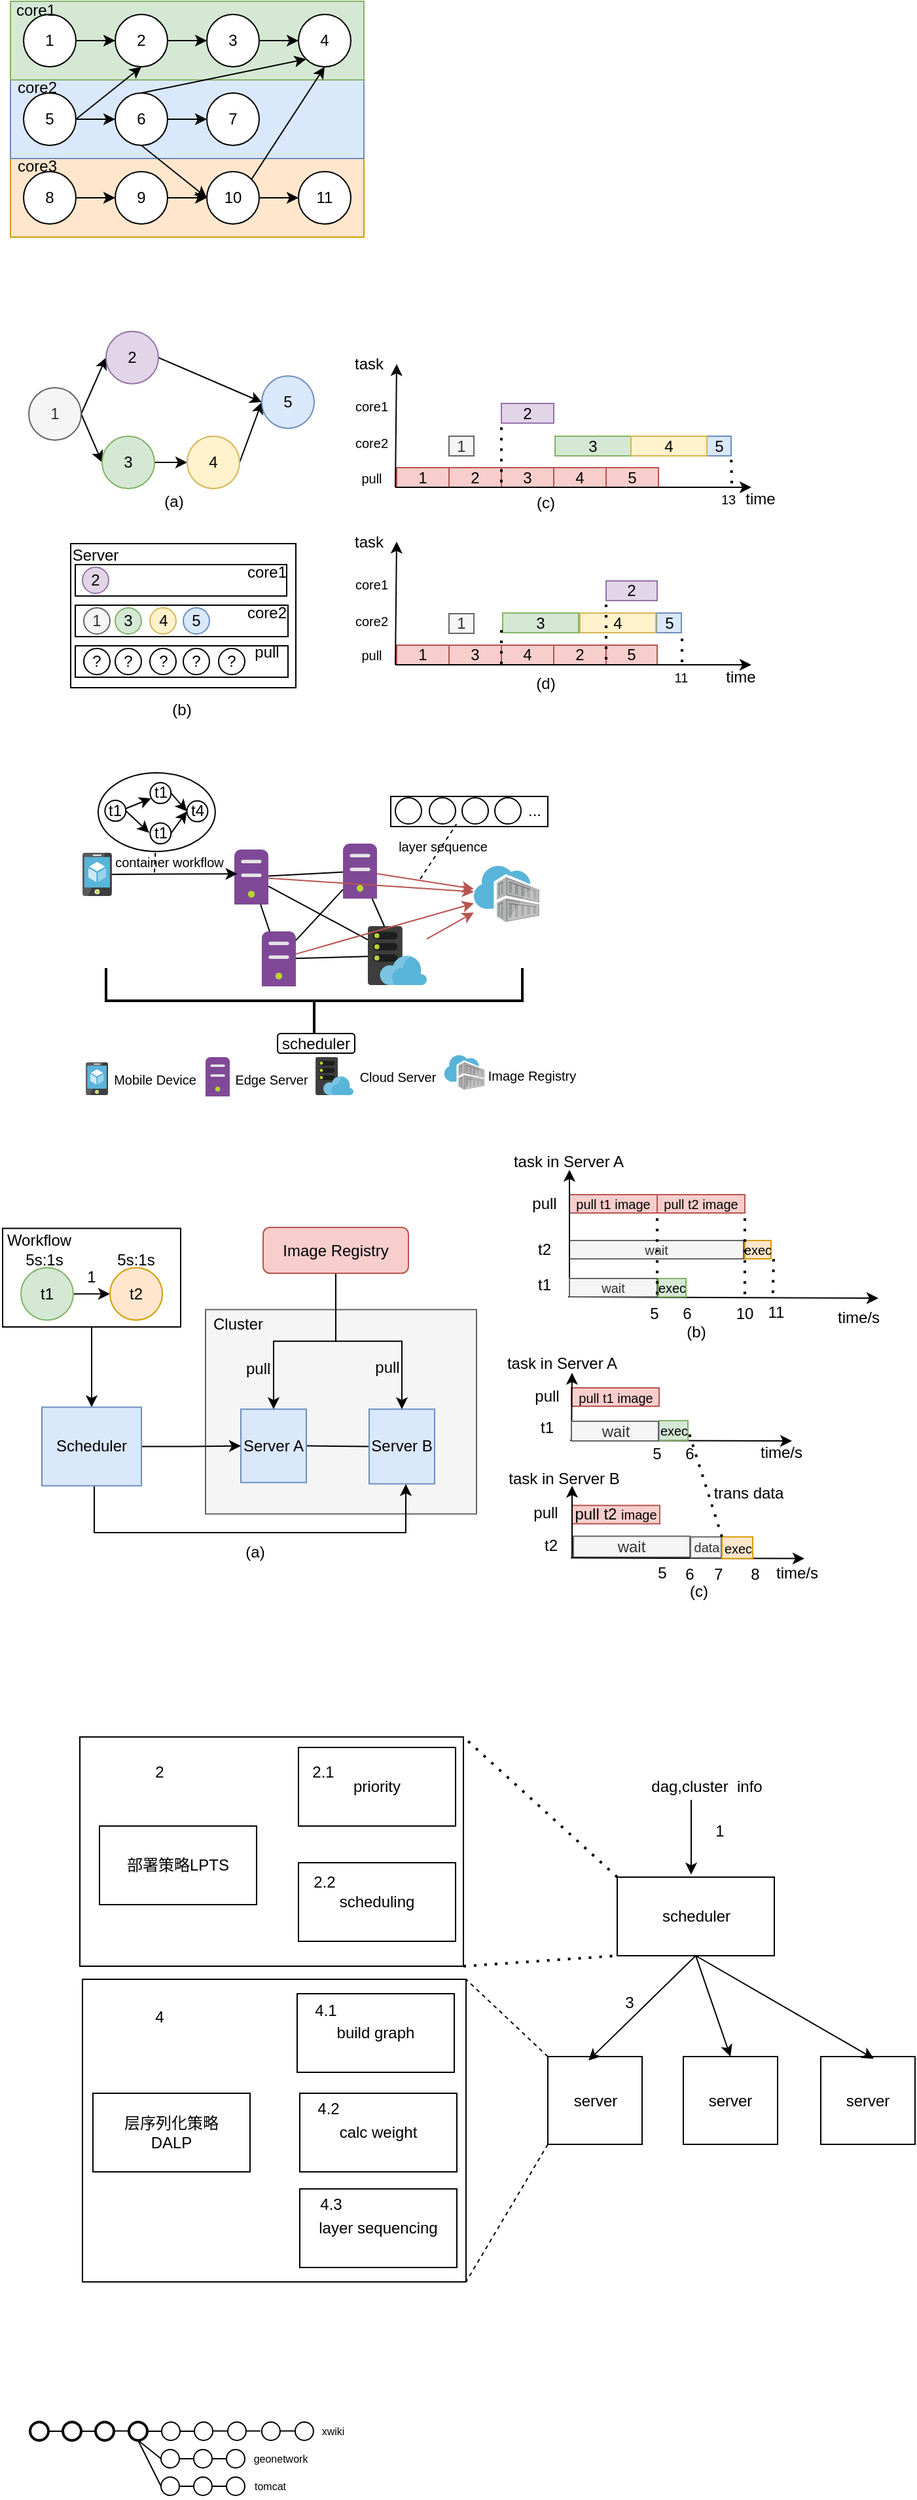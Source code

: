 <mxfile version="25.0.3">
  <diagram name="第 1 页" id="dXxmEB8wBgXwKS0y80WO">
    <mxGraphModel dx="679" dy="468" grid="0" gridSize="10" guides="1" tooltips="1" connect="1" arrows="1" fold="1" page="1" pageScale="1" pageWidth="827" pageHeight="1169" math="0" shadow="0">
      <root>
        <mxCell id="0" />
        <mxCell id="1" parent="0" />
        <mxCell id="tU7GtN9KL6bONfvd-qDf-21" value="" style="rounded=0;whiteSpace=wrap;html=1;" parent="1" vertex="1">
          <mxGeometry x="133" y="1455" width="293" height="175" as="geometry" />
        </mxCell>
        <mxCell id="tU7GtN9KL6bONfvd-qDf-20" value="" style="rounded=0;whiteSpace=wrap;html=1;" parent="1" vertex="1">
          <mxGeometry x="135" y="1640" width="293" height="231" as="geometry" />
        </mxCell>
        <mxCell id="K3TDqo_XJbInINtvBPzG-177" value="&lt;font style=&quot;font-size: 10px;&quot;&gt;wait&lt;/font&gt;" style="rounded=0;whiteSpace=wrap;html=1;fontSize=10;fillColor=#f5f5f5;fontColor=#333333;strokeColor=#666666;" parent="1" vertex="1">
          <mxGeometry x="507" y="1076" width="133" height="14" as="geometry" />
        </mxCell>
        <mxCell id="T47r0UOtOiPmSLAEJL3M-28" value="" style="rounded=0;whiteSpace=wrap;html=1;fillColor=#ffe6cc;strokeColor=#d79b00;" parent="1" vertex="1">
          <mxGeometry x="80" y="250" width="270" height="60" as="geometry" />
        </mxCell>
        <mxCell id="T47r0UOtOiPmSLAEJL3M-27" value="" style="rounded=0;whiteSpace=wrap;html=1;fillColor=#dae8fc;strokeColor=#6c8ebf;" parent="1" vertex="1">
          <mxGeometry x="80" y="190" width="270" height="60" as="geometry" />
        </mxCell>
        <mxCell id="T47r0UOtOiPmSLAEJL3M-26" value="" style="rounded=0;whiteSpace=wrap;html=1;fillColor=#d5e8d4;strokeColor=#82b366;" parent="1" vertex="1">
          <mxGeometry x="80" y="130" width="270" height="60" as="geometry" />
        </mxCell>
        <mxCell id="T47r0UOtOiPmSLAEJL3M-5" style="edgeStyle=orthogonalEdgeStyle;rounded=0;orthogonalLoop=1;jettySize=auto;html=1;exitX=1;exitY=0.5;exitDx=0;exitDy=0;entryX=0;entryY=0.5;entryDx=0;entryDy=0;" parent="1" source="T47r0UOtOiPmSLAEJL3M-1" target="T47r0UOtOiPmSLAEJL3M-3" edge="1">
          <mxGeometry relative="1" as="geometry" />
        </mxCell>
        <mxCell id="T47r0UOtOiPmSLAEJL3M-1" value="1" style="ellipse;whiteSpace=wrap;html=1;aspect=fixed;" parent="1" vertex="1">
          <mxGeometry x="90" y="140" width="40" height="40" as="geometry" />
        </mxCell>
        <mxCell id="T47r0UOtOiPmSLAEJL3M-6" style="edgeStyle=orthogonalEdgeStyle;rounded=0;orthogonalLoop=1;jettySize=auto;html=1;exitX=1;exitY=0.5;exitDx=0;exitDy=0;entryX=0;entryY=0.5;entryDx=0;entryDy=0;" parent="1" source="T47r0UOtOiPmSLAEJL3M-3" target="T47r0UOtOiPmSLAEJL3M-4" edge="1">
          <mxGeometry relative="1" as="geometry" />
        </mxCell>
        <mxCell id="T47r0UOtOiPmSLAEJL3M-3" value="2" style="ellipse;whiteSpace=wrap;html=1;aspect=fixed;" parent="1" vertex="1">
          <mxGeometry x="160" y="140" width="40" height="40" as="geometry" />
        </mxCell>
        <mxCell id="T47r0UOtOiPmSLAEJL3M-8" style="edgeStyle=orthogonalEdgeStyle;rounded=0;orthogonalLoop=1;jettySize=auto;html=1;exitX=1;exitY=0.5;exitDx=0;exitDy=0;entryX=0;entryY=0.5;entryDx=0;entryDy=0;" parent="1" source="T47r0UOtOiPmSLAEJL3M-4" target="T47r0UOtOiPmSLAEJL3M-7" edge="1">
          <mxGeometry relative="1" as="geometry" />
        </mxCell>
        <mxCell id="T47r0UOtOiPmSLAEJL3M-4" value="3" style="ellipse;whiteSpace=wrap;html=1;aspect=fixed;" parent="1" vertex="1">
          <mxGeometry x="230" y="140" width="40" height="40" as="geometry" />
        </mxCell>
        <mxCell id="T47r0UOtOiPmSLAEJL3M-7" value="4" style="ellipse;whiteSpace=wrap;html=1;aspect=fixed;" parent="1" vertex="1">
          <mxGeometry x="300" y="140" width="40" height="40" as="geometry" />
        </mxCell>
        <mxCell id="T47r0UOtOiPmSLAEJL3M-13" style="edgeStyle=orthogonalEdgeStyle;rounded=0;orthogonalLoop=1;jettySize=auto;html=1;exitX=1;exitY=0.5;exitDx=0;exitDy=0;entryX=0;entryY=0.5;entryDx=0;entryDy=0;" parent="1" source="T47r0UOtOiPmSLAEJL3M-10" target="T47r0UOtOiPmSLAEJL3M-11" edge="1">
          <mxGeometry relative="1" as="geometry" />
        </mxCell>
        <mxCell id="T47r0UOtOiPmSLAEJL3M-23" style="rounded=0;orthogonalLoop=1;jettySize=auto;html=1;exitX=1;exitY=0.5;exitDx=0;exitDy=0;entryX=0.5;entryY=1;entryDx=0;entryDy=0;" parent="1" source="T47r0UOtOiPmSLAEJL3M-10" target="T47r0UOtOiPmSLAEJL3M-3" edge="1">
          <mxGeometry relative="1" as="geometry" />
        </mxCell>
        <mxCell id="T47r0UOtOiPmSLAEJL3M-10" value="5" style="ellipse;whiteSpace=wrap;html=1;aspect=fixed;" parent="1" vertex="1">
          <mxGeometry x="90" y="200" width="40" height="40" as="geometry" />
        </mxCell>
        <mxCell id="T47r0UOtOiPmSLAEJL3M-14" style="edgeStyle=orthogonalEdgeStyle;rounded=0;orthogonalLoop=1;jettySize=auto;html=1;exitX=1;exitY=0.5;exitDx=0;exitDy=0;entryX=0;entryY=0.5;entryDx=0;entryDy=0;" parent="1" source="T47r0UOtOiPmSLAEJL3M-11" target="T47r0UOtOiPmSLAEJL3M-12" edge="1">
          <mxGeometry relative="1" as="geometry" />
        </mxCell>
        <mxCell id="T47r0UOtOiPmSLAEJL3M-24" style="rounded=0;orthogonalLoop=1;jettySize=auto;html=1;exitX=0.5;exitY=1;exitDx=0;exitDy=0;entryX=0;entryY=0.5;entryDx=0;entryDy=0;" parent="1" source="T47r0UOtOiPmSLAEJL3M-11" target="T47r0UOtOiPmSLAEJL3M-17" edge="1">
          <mxGeometry relative="1" as="geometry" />
        </mxCell>
        <mxCell id="T47r0UOtOiPmSLAEJL3M-11" value="6" style="ellipse;whiteSpace=wrap;html=1;aspect=fixed;" parent="1" vertex="1">
          <mxGeometry x="160" y="200" width="40" height="40" as="geometry" />
        </mxCell>
        <mxCell id="T47r0UOtOiPmSLAEJL3M-12" value="7" style="ellipse;whiteSpace=wrap;html=1;aspect=fixed;" parent="1" vertex="1">
          <mxGeometry x="230" y="200" width="40" height="40" as="geometry" />
        </mxCell>
        <mxCell id="T47r0UOtOiPmSLAEJL3M-20" style="edgeStyle=orthogonalEdgeStyle;rounded=0;orthogonalLoop=1;jettySize=auto;html=1;exitX=1;exitY=0.5;exitDx=0;exitDy=0;entryX=0;entryY=0.5;entryDx=0;entryDy=0;" parent="1" source="T47r0UOtOiPmSLAEJL3M-15" target="T47r0UOtOiPmSLAEJL3M-16" edge="1">
          <mxGeometry relative="1" as="geometry" />
        </mxCell>
        <mxCell id="T47r0UOtOiPmSLAEJL3M-15" value="8" style="ellipse;whiteSpace=wrap;html=1;aspect=fixed;" parent="1" vertex="1">
          <mxGeometry x="90" y="260" width="40" height="40" as="geometry" />
        </mxCell>
        <mxCell id="T47r0UOtOiPmSLAEJL3M-21" style="edgeStyle=orthogonalEdgeStyle;rounded=0;orthogonalLoop=1;jettySize=auto;html=1;exitX=1;exitY=0.5;exitDx=0;exitDy=0;entryX=0;entryY=0.5;entryDx=0;entryDy=0;" parent="1" source="T47r0UOtOiPmSLAEJL3M-16" target="T47r0UOtOiPmSLAEJL3M-17" edge="1">
          <mxGeometry relative="1" as="geometry" />
        </mxCell>
        <mxCell id="T47r0UOtOiPmSLAEJL3M-16" value="9" style="ellipse;whiteSpace=wrap;html=1;aspect=fixed;" parent="1" vertex="1">
          <mxGeometry x="160" y="260" width="40" height="40" as="geometry" />
        </mxCell>
        <mxCell id="T47r0UOtOiPmSLAEJL3M-22" style="edgeStyle=orthogonalEdgeStyle;rounded=0;orthogonalLoop=1;jettySize=auto;html=1;exitX=1;exitY=0.5;exitDx=0;exitDy=0;entryX=0;entryY=0.5;entryDx=0;entryDy=0;" parent="1" source="T47r0UOtOiPmSLAEJL3M-17" target="T47r0UOtOiPmSLAEJL3M-18" edge="1">
          <mxGeometry relative="1" as="geometry" />
        </mxCell>
        <mxCell id="T47r0UOtOiPmSLAEJL3M-25" style="rounded=0;orthogonalLoop=1;jettySize=auto;html=1;exitX=1;exitY=0;exitDx=0;exitDy=0;entryX=0.5;entryY=1;entryDx=0;entryDy=0;" parent="1" source="T47r0UOtOiPmSLAEJL3M-17" target="T47r0UOtOiPmSLAEJL3M-7" edge="1">
          <mxGeometry relative="1" as="geometry" />
        </mxCell>
        <mxCell id="T47r0UOtOiPmSLAEJL3M-17" value="10" style="ellipse;whiteSpace=wrap;html=1;aspect=fixed;" parent="1" vertex="1">
          <mxGeometry x="230" y="260" width="40" height="40" as="geometry" />
        </mxCell>
        <mxCell id="T47r0UOtOiPmSLAEJL3M-18" value="11" style="ellipse;whiteSpace=wrap;html=1;aspect=fixed;" parent="1" vertex="1">
          <mxGeometry x="300" y="260" width="40" height="40" as="geometry" />
        </mxCell>
        <mxCell id="T47r0UOtOiPmSLAEJL3M-29" value="core1" style="text;html=1;align=center;verticalAlign=middle;whiteSpace=wrap;rounded=0;" parent="1" vertex="1">
          <mxGeometry x="81" y="131" width="37" height="12" as="geometry" />
        </mxCell>
        <mxCell id="K3TDqo_XJbInINtvBPzG-7" style="rounded=0;orthogonalLoop=1;jettySize=auto;html=1;exitX=1;exitY=0.5;exitDx=0;exitDy=0;entryX=0;entryY=0.5;entryDx=0;entryDy=0;" parent="1" source="K3TDqo_XJbInINtvBPzG-2" target="K3TDqo_XJbInINtvBPzG-3" edge="1">
          <mxGeometry relative="1" as="geometry">
            <Array as="points" />
          </mxGeometry>
        </mxCell>
        <mxCell id="K3TDqo_XJbInINtvBPzG-8" style="rounded=0;orthogonalLoop=1;jettySize=auto;html=1;exitX=1;exitY=0.5;exitDx=0;exitDy=0;entryX=0;entryY=0.5;entryDx=0;entryDy=0;" parent="1" source="K3TDqo_XJbInINtvBPzG-2" target="K3TDqo_XJbInINtvBPzG-4" edge="1">
          <mxGeometry relative="1" as="geometry" />
        </mxCell>
        <mxCell id="K3TDqo_XJbInINtvBPzG-2" value="1" style="ellipse;whiteSpace=wrap;html=1;aspect=fixed;fillColor=#f5f5f5;fontColor=#333333;strokeColor=#666666;" parent="1" vertex="1">
          <mxGeometry x="94" y="425" width="40" height="40" as="geometry" />
        </mxCell>
        <mxCell id="K3TDqo_XJbInINtvBPzG-12" style="rounded=0;orthogonalLoop=1;jettySize=auto;html=1;exitX=1;exitY=0.5;exitDx=0;exitDy=0;entryX=0;entryY=0.5;entryDx=0;entryDy=0;" parent="1" source="K3TDqo_XJbInINtvBPzG-3" target="K3TDqo_XJbInINtvBPzG-6" edge="1">
          <mxGeometry relative="1" as="geometry" />
        </mxCell>
        <mxCell id="K3TDqo_XJbInINtvBPzG-3" value="2" style="ellipse;whiteSpace=wrap;html=1;aspect=fixed;fillColor=#e1d5e7;strokeColor=#9673a6;" parent="1" vertex="1">
          <mxGeometry x="153" y="382" width="40" height="40" as="geometry" />
        </mxCell>
        <mxCell id="K3TDqo_XJbInINtvBPzG-11" style="edgeStyle=orthogonalEdgeStyle;rounded=0;orthogonalLoop=1;jettySize=auto;html=1;exitX=1;exitY=0.5;exitDx=0;exitDy=0;entryX=0;entryY=0.5;entryDx=0;entryDy=0;" parent="1" source="K3TDqo_XJbInINtvBPzG-4" target="K3TDqo_XJbInINtvBPzG-5" edge="1">
          <mxGeometry relative="1" as="geometry" />
        </mxCell>
        <mxCell id="K3TDqo_XJbInINtvBPzG-4" value="3" style="ellipse;whiteSpace=wrap;html=1;aspect=fixed;fillColor=#d5e8d4;strokeColor=#82b366;" parent="1" vertex="1">
          <mxGeometry x="150" y="462" width="40" height="40" as="geometry" />
        </mxCell>
        <mxCell id="K3TDqo_XJbInINtvBPzG-13" style="rounded=0;orthogonalLoop=1;jettySize=auto;html=1;exitX=1;exitY=0.5;exitDx=0;exitDy=0;entryX=0;entryY=0.5;entryDx=0;entryDy=0;" parent="1" source="K3TDqo_XJbInINtvBPzG-5" target="K3TDqo_XJbInINtvBPzG-6" edge="1">
          <mxGeometry relative="1" as="geometry">
            <mxPoint x="267.571" y="437.429" as="targetPoint" />
          </mxGeometry>
        </mxCell>
        <mxCell id="K3TDqo_XJbInINtvBPzG-5" value="4" style="ellipse;whiteSpace=wrap;html=1;aspect=fixed;fillColor=#fff2cc;strokeColor=#d6b656;" parent="1" vertex="1">
          <mxGeometry x="215" y="462" width="40" height="40" as="geometry" />
        </mxCell>
        <mxCell id="K3TDqo_XJbInINtvBPzG-6" value="5" style="ellipse;whiteSpace=wrap;html=1;aspect=fixed;fillColor=#dae8fc;strokeColor=#6c8ebf;" parent="1" vertex="1">
          <mxGeometry x="272" y="416" width="40" height="40" as="geometry" />
        </mxCell>
        <mxCell id="K3TDqo_XJbInINtvBPzG-19" value="1" style="rounded=0;whiteSpace=wrap;html=1;fillColor=#f8cecc;strokeColor=#b85450;" parent="1" vertex="1">
          <mxGeometry x="375" y="486" width="40" height="15" as="geometry" />
        </mxCell>
        <mxCell id="K3TDqo_XJbInINtvBPzG-20" value="2" style="rounded=0;whiteSpace=wrap;html=1;fillColor=#f8cecc;strokeColor=#b85450;" parent="1" vertex="1">
          <mxGeometry x="415" y="486" width="40" height="15" as="geometry" />
        </mxCell>
        <mxCell id="K3TDqo_XJbInINtvBPzG-22" value="core1" style="text;html=1;align=center;verticalAlign=middle;whiteSpace=wrap;rounded=0;fontSize=10;" parent="1" vertex="1">
          <mxGeometry x="326" y="424" width="60" height="30" as="geometry" />
        </mxCell>
        <mxCell id="K3TDqo_XJbInINtvBPzG-23" value="core2" style="text;html=1;align=center;verticalAlign=middle;whiteSpace=wrap;rounded=0;fontSize=10;" parent="1" vertex="1">
          <mxGeometry x="326" y="452" width="60" height="30" as="geometry" />
        </mxCell>
        <mxCell id="K3TDqo_XJbInINtvBPzG-24" value="1" style="rounded=0;whiteSpace=wrap;html=1;fillColor=#f5f5f5;strokeColor=#666666;fontColor=#333333;" parent="1" vertex="1">
          <mxGeometry x="415" y="462" width="19" height="15" as="geometry" />
        </mxCell>
        <mxCell id="K3TDqo_XJbInINtvBPzG-25" value="5" style="rounded=0;whiteSpace=wrap;html=1;fillColor=#dae8fc;strokeColor=#6c8ebf;" parent="1" vertex="1">
          <mxGeometry x="611.5" y="462" width="19" height="15" as="geometry" />
        </mxCell>
        <mxCell id="K3TDqo_XJbInINtvBPzG-26" value="2" style="rounded=0;whiteSpace=wrap;html=1;fillColor=#e1d5e7;strokeColor=#9673a6;" parent="1" vertex="1">
          <mxGeometry x="455" y="437" width="40" height="15" as="geometry" />
        </mxCell>
        <mxCell id="K3TDqo_XJbInINtvBPzG-27" value="3" style="rounded=0;whiteSpace=wrap;html=1;fillColor=#d5e8d4;strokeColor=#82b366;" parent="1" vertex="1">
          <mxGeometry x="496" y="462" width="58" height="15" as="geometry" />
        </mxCell>
        <mxCell id="K3TDqo_XJbInINtvBPzG-28" value="4" style="rounded=0;whiteSpace=wrap;html=1;fillColor=#fff2cc;strokeColor=#d6b656;" parent="1" vertex="1">
          <mxGeometry x="554" y="462" width="58" height="15" as="geometry" />
        </mxCell>
        <mxCell id="K3TDqo_XJbInINtvBPzG-29" value="3" style="rounded=0;whiteSpace=wrap;html=1;fillColor=#f8cecc;strokeColor=#b85450;" parent="1" vertex="1">
          <mxGeometry x="455" y="486" width="40" height="15" as="geometry" />
        </mxCell>
        <mxCell id="K3TDqo_XJbInINtvBPzG-30" value="4" style="rounded=0;whiteSpace=wrap;html=1;fillColor=#f8cecc;strokeColor=#b85450;" parent="1" vertex="1">
          <mxGeometry x="495" y="486" width="40" height="15" as="geometry" />
        </mxCell>
        <mxCell id="K3TDqo_XJbInINtvBPzG-31" value="5" style="rounded=0;whiteSpace=wrap;html=1;fillColor=#f8cecc;strokeColor=#b85450;" parent="1" vertex="1">
          <mxGeometry x="535" y="486" width="40" height="15" as="geometry" />
        </mxCell>
        <mxCell id="K3TDqo_XJbInINtvBPzG-69" value="" style="endArrow=classic;html=1;rounded=0;exitX=0.75;exitY=1;exitDx=0;exitDy=0;" parent="1" edge="1">
          <mxGeometry width="50" height="50" relative="1" as="geometry">
            <mxPoint x="374.0" y="501.0" as="sourcePoint" />
            <mxPoint x="646" y="501" as="targetPoint" />
          </mxGeometry>
        </mxCell>
        <mxCell id="K3TDqo_XJbInINtvBPzG-70" value="time" style="text;html=1;align=center;verticalAlign=middle;whiteSpace=wrap;rounded=0;" parent="1" vertex="1">
          <mxGeometry x="637.5" y="495" width="29.5" height="30" as="geometry" />
        </mxCell>
        <mxCell id="K3TDqo_XJbInINtvBPzG-72" value="" style="endArrow=classic;html=1;rounded=0;exitX=0.75;exitY=1;exitDx=0;exitDy=0;" parent="1" edge="1">
          <mxGeometry width="50" height="50" relative="1" as="geometry">
            <mxPoint x="374.0" y="501.0" as="sourcePoint" />
            <mxPoint x="375" y="407" as="targetPoint" />
          </mxGeometry>
        </mxCell>
        <mxCell id="K3TDqo_XJbInINtvBPzG-75" value="task" style="text;html=1;align=center;verticalAlign=middle;whiteSpace=wrap;rounded=0;" parent="1" vertex="1">
          <mxGeometry x="324" y="392" width="60" height="30" as="geometry" />
        </mxCell>
        <mxCell id="K3TDqo_XJbInINtvBPzG-76" value="" style="rounded=0;whiteSpace=wrap;html=1;" parent="1" vertex="1">
          <mxGeometry x="126" y="544" width="172" height="110" as="geometry" />
        </mxCell>
        <mxCell id="K3TDqo_XJbInINtvBPzG-78" value="" style="rounded=0;whiteSpace=wrap;html=1;" parent="1" vertex="1">
          <mxGeometry x="129.5" y="560" width="161.5" height="24" as="geometry" />
        </mxCell>
        <mxCell id="K3TDqo_XJbInINtvBPzG-81" value="Server" style="text;html=1;align=center;verticalAlign=middle;whiteSpace=wrap;rounded=0;" parent="1" vertex="1">
          <mxGeometry x="115" y="538" width="60" height="30" as="geometry" />
        </mxCell>
        <mxCell id="K3TDqo_XJbInINtvBPzG-84" value="wait" style="rounded=0;whiteSpace=wrap;html=1;fillColor=#f5f5f5;fontColor=#333333;strokeColor=#666666;" parent="1" vertex="1">
          <mxGeometry x="510" y="1301.75" width="89" height="16" as="geometry" />
        </mxCell>
        <mxCell id="K3TDqo_XJbInINtvBPzG-85" style="edgeStyle=orthogonalEdgeStyle;rounded=0;orthogonalLoop=1;jettySize=auto;html=1;exitX=0.5;exitY=1;exitDx=0;exitDy=0;" parent="1" source="K3TDqo_XJbInINtvBPzG-86" target="K3TDqo_XJbInINtvBPzG-102" edge="1">
          <mxGeometry relative="1" as="geometry" />
        </mxCell>
        <mxCell id="K3TDqo_XJbInINtvBPzG-86" value="" style="rounded=0;whiteSpace=wrap;html=1;" parent="1" vertex="1">
          <mxGeometry x="74" y="1066.75" width="136" height="75.25" as="geometry" />
        </mxCell>
        <mxCell id="K3TDqo_XJbInINtvBPzG-87" value="" style="rounded=0;whiteSpace=wrap;html=1;fillColor=#f5f5f5;strokeColor=#666666;fontColor=#333333;" parent="1" vertex="1">
          <mxGeometry x="229" y="1128.75" width="207" height="156" as="geometry" />
        </mxCell>
        <mxCell id="K3TDqo_XJbInINtvBPzG-88" style="rounded=0;orthogonalLoop=1;jettySize=auto;html=1;exitX=1;exitY=0.5;exitDx=0;exitDy=0;entryX=0;entryY=0.5;entryDx=0;entryDy=0;endArrow=none;endFill=0;" parent="1" source="K3TDqo_XJbInINtvBPzG-89" target="K3TDqo_XJbInINtvBPzG-90" edge="1">
          <mxGeometry relative="1" as="geometry" />
        </mxCell>
        <mxCell id="K3TDqo_XJbInINtvBPzG-89" value="Server A" style="rounded=0;whiteSpace=wrap;html=1;fillColor=#dae8fc;strokeColor=#6c8ebf;" parent="1" vertex="1">
          <mxGeometry x="256" y="1204.75" width="50" height="56" as="geometry" />
        </mxCell>
        <mxCell id="K3TDqo_XJbInINtvBPzG-90" value="Server B" style="rounded=0;whiteSpace=wrap;html=1;fillColor=#dae8fc;strokeColor=#6c8ebf;" parent="1" vertex="1">
          <mxGeometry x="354" y="1204.75" width="50" height="57" as="geometry" />
        </mxCell>
        <mxCell id="K3TDqo_XJbInINtvBPzG-91" style="edgeStyle=orthogonalEdgeStyle;rounded=0;orthogonalLoop=1;jettySize=auto;html=1;exitX=1;exitY=0.5;exitDx=0;exitDy=0;" parent="1" source="K3TDqo_XJbInINtvBPzG-92" target="K3TDqo_XJbInINtvBPzG-93" edge="1">
          <mxGeometry relative="1" as="geometry" />
        </mxCell>
        <mxCell id="K3TDqo_XJbInINtvBPzG-92" value="t1" style="ellipse;whiteSpace=wrap;html=1;aspect=fixed;fillColor=#d5e8d4;strokeColor=#82b366;" parent="1" vertex="1">
          <mxGeometry x="88" y="1096.75" width="40" height="40" as="geometry" />
        </mxCell>
        <mxCell id="K3TDqo_XJbInINtvBPzG-93" value="t2" style="ellipse;whiteSpace=wrap;html=1;aspect=fixed;fillColor=#ffe6cc;strokeColor=#d79b00;" parent="1" vertex="1">
          <mxGeometry x="156" y="1096.75" width="40" height="40" as="geometry" />
        </mxCell>
        <mxCell id="K3TDqo_XJbInINtvBPzG-97" value="pull&amp;nbsp;" style="text;html=1;strokeColor=none;fillColor=none;align=center;verticalAlign=middle;whiteSpace=wrap;rounded=0;" parent="1" vertex="1">
          <mxGeometry x="241" y="1158.75" width="60" height="30" as="geometry" />
        </mxCell>
        <mxCell id="K3TDqo_XJbInINtvBPzG-98" value="pull" style="text;html=1;strokeColor=none;fillColor=none;align=center;verticalAlign=middle;whiteSpace=wrap;rounded=0;" parent="1" vertex="1">
          <mxGeometry x="338" y="1157.75" width="60" height="30" as="geometry" />
        </mxCell>
        <mxCell id="K3TDqo_XJbInINtvBPzG-99" value="1" style="text;html=1;strokeColor=none;fillColor=none;align=center;verticalAlign=middle;whiteSpace=wrap;rounded=0;" parent="1" vertex="1">
          <mxGeometry x="112" y="1088.75" width="60" height="30" as="geometry" />
        </mxCell>
        <mxCell id="K3TDqo_XJbInINtvBPzG-100" style="edgeStyle=orthogonalEdgeStyle;rounded=0;orthogonalLoop=1;jettySize=auto;html=1;exitX=1;exitY=0.5;exitDx=0;exitDy=0;entryX=0;entryY=0.5;entryDx=0;entryDy=0;" parent="1" source="K3TDqo_XJbInINtvBPzG-102" target="K3TDqo_XJbInINtvBPzG-89" edge="1">
          <mxGeometry relative="1" as="geometry">
            <mxPoint x="251" y="1233.25" as="targetPoint" />
          </mxGeometry>
        </mxCell>
        <mxCell id="K3TDqo_XJbInINtvBPzG-101" style="edgeStyle=orthogonalEdgeStyle;rounded=0;orthogonalLoop=1;jettySize=auto;html=1;exitX=0.5;exitY=1;exitDx=0;exitDy=0;" parent="1" edge="1">
          <mxGeometry relative="1" as="geometry">
            <Array as="points">
              <mxPoint x="144" y="1299" />
              <mxPoint x="382" y="1299" />
            </Array>
            <mxPoint x="144.0" y="1263.25" as="sourcePoint" />
            <mxPoint x="382" y="1262" as="targetPoint" />
          </mxGeometry>
        </mxCell>
        <mxCell id="K3TDqo_XJbInINtvBPzG-102" value="Scheduler" style="rounded=0;whiteSpace=wrap;html=1;fillColor=#dae8fc;strokeColor=#6c8ebf;" parent="1" vertex="1">
          <mxGeometry x="104" y="1203.25" width="76" height="60" as="geometry" />
        </mxCell>
        <mxCell id="K3TDqo_XJbInINtvBPzG-103" value="Workflow" style="text;html=1;strokeColor=none;fillColor=none;align=center;verticalAlign=middle;whiteSpace=wrap;rounded=0;" parent="1" vertex="1">
          <mxGeometry x="72" y="1060.75" width="60" height="30" as="geometry" />
        </mxCell>
        <mxCell id="K3TDqo_XJbInINtvBPzG-104" value="5s:1s" style="text;html=1;strokeColor=none;fillColor=none;align=center;verticalAlign=middle;whiteSpace=wrap;rounded=0;" parent="1" vertex="1">
          <mxGeometry x="76" y="1075.75" width="60" height="30" as="geometry" />
        </mxCell>
        <mxCell id="K3TDqo_XJbInINtvBPzG-105" value="5s:1s" style="text;html=1;strokeColor=none;fillColor=none;align=center;verticalAlign=middle;whiteSpace=wrap;rounded=0;" parent="1" vertex="1">
          <mxGeometry x="146" y="1075.75" width="60" height="30" as="geometry" />
        </mxCell>
        <mxCell id="K3TDqo_XJbInINtvBPzG-106" value="" style="endArrow=classic;html=1;rounded=0;entryX=0.75;entryY=0;entryDx=0;entryDy=0;" parent="1" target="K3TDqo_XJbInINtvBPzG-112" edge="1">
          <mxGeometry width="50" height="50" relative="1" as="geometry">
            <mxPoint x="506" y="1119" as="sourcePoint" />
            <mxPoint x="680" y="1119" as="targetPoint" />
          </mxGeometry>
        </mxCell>
        <mxCell id="K3TDqo_XJbInINtvBPzG-107" value="&lt;font style=&quot;font-size: 10px;&quot;&gt;pull t1 image&lt;/font&gt;" style="rounded=0;whiteSpace=wrap;html=1;fontSize=10;fillColor=#f8cecc;strokeColor=#b85450;" parent="1" vertex="1">
          <mxGeometry x="507" y="1041" width="67" height="14" as="geometry" />
        </mxCell>
        <mxCell id="K3TDqo_XJbInINtvBPzG-108" value="" style="endArrow=classic;html=1;rounded=0;" parent="1" edge="1">
          <mxGeometry width="50" height="50" relative="1" as="geometry">
            <mxPoint x="507" y="1119" as="sourcePoint" />
            <mxPoint x="507" y="1022" as="targetPoint" />
          </mxGeometry>
        </mxCell>
        <mxCell id="K3TDqo_XJbInINtvBPzG-109" value="pull t2 image" style="rounded=0;whiteSpace=wrap;html=1;fontSize=10;fillColor=#f8cecc;strokeColor=#b85450;" parent="1" vertex="1">
          <mxGeometry x="574" y="1041" width="67" height="14" as="geometry" />
        </mxCell>
        <mxCell id="K3TDqo_XJbInINtvBPzG-111" value="5" style="text;html=1;strokeColor=none;fillColor=none;align=center;verticalAlign=middle;whiteSpace=wrap;rounded=0;" parent="1" vertex="1">
          <mxGeometry x="542" y="1117" width="60" height="30" as="geometry" />
        </mxCell>
        <mxCell id="K3TDqo_XJbInINtvBPzG-112" value="time/s" style="text;html=1;strokeColor=none;fillColor=none;align=center;verticalAlign=middle;whiteSpace=wrap;rounded=0;" parent="1" vertex="1">
          <mxGeometry x="698" y="1120" width="60" height="30" as="geometry" />
        </mxCell>
        <mxCell id="K3TDqo_XJbInINtvBPzG-115" value="10" style="text;html=1;strokeColor=none;fillColor=none;align=center;verticalAlign=middle;whiteSpace=wrap;rounded=0;" parent="1" vertex="1">
          <mxGeometry x="611" y="1117" width="60" height="30" as="geometry" />
        </mxCell>
        <mxCell id="K3TDqo_XJbInINtvBPzG-116" value="pull" style="text;html=1;strokeColor=none;fillColor=none;align=center;verticalAlign=middle;whiteSpace=wrap;rounded=0;" parent="1" vertex="1">
          <mxGeometry x="458" y="1033" width="60" height="30" as="geometry" />
        </mxCell>
        <mxCell id="K3TDqo_XJbInINtvBPzG-117" value="t1" style="text;html=1;strokeColor=none;fillColor=none;align=center;verticalAlign=middle;whiteSpace=wrap;rounded=0;" parent="1" vertex="1">
          <mxGeometry x="458" y="1094.5" width="60" height="30" as="geometry" />
        </mxCell>
        <mxCell id="K3TDqo_XJbInINtvBPzG-118" value="t2" style="text;html=1;strokeColor=none;fillColor=none;align=center;verticalAlign=middle;whiteSpace=wrap;rounded=0;" parent="1" vertex="1">
          <mxGeometry x="458" y="1068" width="60" height="30" as="geometry" />
        </mxCell>
        <mxCell id="K3TDqo_XJbInINtvBPzG-121" value="6" style="text;html=1;strokeColor=none;fillColor=none;align=center;verticalAlign=middle;whiteSpace=wrap;rounded=0;" parent="1" vertex="1">
          <mxGeometry x="567" y="1117" width="60" height="30" as="geometry" />
        </mxCell>
        <mxCell id="K3TDqo_XJbInINtvBPzG-122" value="" style="endArrow=none;dashed=1;html=1;dashPattern=1 3;strokeWidth=2;rounded=0;entryX=1;entryY=1;entryDx=0;entryDy=0;exitX=0.857;exitY=-0.029;exitDx=0;exitDy=0;exitPerimeter=0;" parent="1" source="K3TDqo_XJbInINtvBPzG-115" edge="1">
          <mxGeometry width="50" height="50" relative="1" as="geometry">
            <mxPoint x="609" y="1222" as="sourcePoint" />
            <mxPoint x="663" y="1090.0" as="targetPoint" />
          </mxGeometry>
        </mxCell>
        <mxCell id="K3TDqo_XJbInINtvBPzG-123" value="11" style="text;html=1;strokeColor=none;fillColor=none;align=center;verticalAlign=middle;whiteSpace=wrap;rounded=0;" parent="1" vertex="1">
          <mxGeometry x="635" y="1116" width="60" height="30" as="geometry" />
        </mxCell>
        <mxCell id="K3TDqo_XJbInINtvBPzG-145" value="" style="endArrow=classic;html=1;rounded=0;" parent="1" edge="1">
          <mxGeometry width="50" height="50" relative="1" as="geometry">
            <mxPoint x="507.5" y="1228.5" as="sourcePoint" />
            <mxPoint x="677" y="1229" as="targetPoint" />
          </mxGeometry>
        </mxCell>
        <mxCell id="K3TDqo_XJbInINtvBPzG-146" value="pull t1 image" style="rounded=0;whiteSpace=wrap;html=1;fontSize=10;fillColor=#f8cecc;strokeColor=#b85450;" parent="1" vertex="1">
          <mxGeometry x="508.5" y="1188.5" width="67" height="14" as="geometry" />
        </mxCell>
        <mxCell id="K3TDqo_XJbInINtvBPzG-147" value="" style="endArrow=classic;html=1;rounded=0;" parent="1" edge="1">
          <mxGeometry width="50" height="50" relative="1" as="geometry">
            <mxPoint x="508.5" y="1228.5" as="sourcePoint" />
            <mxPoint x="509" y="1177" as="targetPoint" />
          </mxGeometry>
        </mxCell>
        <mxCell id="K3TDqo_XJbInINtvBPzG-149" value="5" style="text;html=1;strokeColor=none;fillColor=none;align=center;verticalAlign=middle;whiteSpace=wrap;rounded=0;" parent="1" vertex="1">
          <mxGeometry x="543.5" y="1223.5" width="60" height="30" as="geometry" />
        </mxCell>
        <mxCell id="K3TDqo_XJbInINtvBPzG-150" value="time/s" style="text;html=1;strokeColor=none;fillColor=none;align=center;verticalAlign=middle;whiteSpace=wrap;rounded=0;" parent="1" vertex="1">
          <mxGeometry x="639" y="1223" width="60" height="30" as="geometry" />
        </mxCell>
        <mxCell id="K3TDqo_XJbInINtvBPzG-152" value="pull" style="text;html=1;strokeColor=none;fillColor=none;align=center;verticalAlign=middle;whiteSpace=wrap;rounded=0;" parent="1" vertex="1">
          <mxGeometry x="459.5" y="1180" width="60" height="30" as="geometry" />
        </mxCell>
        <mxCell id="K3TDqo_XJbInINtvBPzG-153" value="t1" style="text;html=1;strokeColor=none;fillColor=none;align=center;verticalAlign=middle;whiteSpace=wrap;rounded=0;" parent="1" vertex="1">
          <mxGeometry x="459.5" y="1204" width="60" height="30" as="geometry" />
        </mxCell>
        <mxCell id="K3TDqo_XJbInINtvBPzG-154" value="&lt;font style=&quot;font-size: 10px;&quot;&gt;exec&lt;/font&gt;" style="rounded=0;whiteSpace=wrap;html=1;fillColor=#d5e8d4;strokeColor=#82b366;" parent="1" vertex="1">
          <mxGeometry x="575.5" y="1213.5" width="22" height="15" as="geometry" />
        </mxCell>
        <mxCell id="K3TDqo_XJbInINtvBPzG-155" value="6" style="text;html=1;strokeColor=none;fillColor=none;align=center;verticalAlign=middle;whiteSpace=wrap;rounded=0;" parent="1" vertex="1">
          <mxGeometry x="568.5" y="1223.5" width="60" height="30" as="geometry" />
        </mxCell>
        <mxCell id="K3TDqo_XJbInINtvBPzG-156" value="task in Server A" style="text;html=1;strokeColor=none;fillColor=none;align=center;verticalAlign=middle;whiteSpace=wrap;rounded=0;" parent="1" vertex="1">
          <mxGeometry x="461.5" y="1001" width="88.5" height="30" as="geometry" />
        </mxCell>
        <mxCell id="K3TDqo_XJbInINtvBPzG-157" value="task in Server A" style="text;html=1;strokeColor=none;fillColor=none;align=center;verticalAlign=middle;whiteSpace=wrap;rounded=0;" parent="1" vertex="1">
          <mxGeometry x="448" y="1155" width="107" height="30" as="geometry" />
        </mxCell>
        <mxCell id="K3TDqo_XJbInINtvBPzG-158" value="" style="endArrow=classic;html=1;rounded=0;" parent="1" edge="1">
          <mxGeometry width="50" height="50" relative="1" as="geometry">
            <mxPoint x="508" y="1318.25" as="sourcePoint" />
            <mxPoint x="686.5" y="1318.75" as="targetPoint" />
          </mxGeometry>
        </mxCell>
        <mxCell id="K3TDqo_XJbInINtvBPzG-159" value="pull t2 &lt;font style=&quot;font-size: 10px;&quot;&gt;image&lt;/font&gt;" style="rounded=0;whiteSpace=wrap;html=1;fillColor=#f8cecc;strokeColor=#b85450;" parent="1" vertex="1">
          <mxGeometry x="509" y="1278.25" width="67" height="14" as="geometry" />
        </mxCell>
        <mxCell id="K3TDqo_XJbInINtvBPzG-160" value="" style="endArrow=classic;html=1;rounded=0;" parent="1" edge="1">
          <mxGeometry width="50" height="50" relative="1" as="geometry">
            <mxPoint x="509" y="1318.25" as="sourcePoint" />
            <mxPoint x="509" y="1263.25" as="targetPoint" />
          </mxGeometry>
        </mxCell>
        <mxCell id="K3TDqo_XJbInINtvBPzG-162" value="5" style="text;html=1;strokeColor=none;fillColor=none;align=center;verticalAlign=middle;whiteSpace=wrap;rounded=0;" parent="1" vertex="1">
          <mxGeometry x="548" y="1315.25" width="60" height="30" as="geometry" />
        </mxCell>
        <mxCell id="K3TDqo_XJbInINtvBPzG-163" value="time/s" style="text;html=1;strokeColor=none;fillColor=none;align=center;verticalAlign=middle;whiteSpace=wrap;rounded=0;" parent="1" vertex="1">
          <mxGeometry x="650.5" y="1315.25" width="60" height="30" as="geometry" />
        </mxCell>
        <mxCell id="K3TDqo_XJbInINtvBPzG-164" value="pull" style="text;html=1;strokeColor=none;fillColor=none;align=center;verticalAlign=middle;whiteSpace=wrap;rounded=0;" parent="1" vertex="1">
          <mxGeometry x="459" y="1269.25" width="60" height="30" as="geometry" />
        </mxCell>
        <mxCell id="K3TDqo_XJbInINtvBPzG-165" value="t2" style="text;html=1;strokeColor=none;fillColor=none;align=center;verticalAlign=middle;whiteSpace=wrap;rounded=0;" parent="1" vertex="1">
          <mxGeometry x="463" y="1294.25" width="60" height="30" as="geometry" />
        </mxCell>
        <mxCell id="K3TDqo_XJbInINtvBPzG-166" value="&lt;font style=&quot;font-size: 10px;&quot;&gt;data&lt;/font&gt;" style="rounded=0;whiteSpace=wrap;html=1;fillColor=#f5f5f5;strokeColor=#666666;fontColor=#333333;" parent="1" vertex="1">
          <mxGeometry x="599.5" y="1302.25" width="23.5" height="16" as="geometry" />
        </mxCell>
        <mxCell id="K3TDqo_XJbInINtvBPzG-167" value="6" style="text;html=1;strokeColor=none;fillColor=none;align=center;verticalAlign=middle;whiteSpace=wrap;rounded=0;" parent="1" vertex="1">
          <mxGeometry x="569" y="1316.25" width="60" height="30" as="geometry" />
        </mxCell>
        <mxCell id="K3TDqo_XJbInINtvBPzG-168" value="task in Server B" style="text;html=1;strokeColor=none;fillColor=none;align=center;verticalAlign=middle;whiteSpace=wrap;rounded=0;" parent="1" vertex="1">
          <mxGeometry x="455.5" y="1242.75" width="93.5" height="30" as="geometry" />
        </mxCell>
        <mxCell id="K3TDqo_XJbInINtvBPzG-172" value="&lt;span style=&quot;font-size: 10px;&quot;&gt;exec&lt;/span&gt;" style="rounded=0;whiteSpace=wrap;html=1;fillColor=#ffe6cc;strokeColor=#d79b00;" parent="1" vertex="1">
          <mxGeometry x="623.5" y="1302.25" width="23.5" height="16.5" as="geometry" />
        </mxCell>
        <mxCell id="K3TDqo_XJbInINtvBPzG-173" value="7" style="text;html=1;strokeColor=none;fillColor=none;align=center;verticalAlign=middle;whiteSpace=wrap;rounded=0;" parent="1" vertex="1">
          <mxGeometry x="591" y="1316.25" width="60" height="30" as="geometry" />
        </mxCell>
        <mxCell id="K3TDqo_XJbInINtvBPzG-174" value="8" style="text;html=1;strokeColor=none;fillColor=none;align=center;verticalAlign=middle;whiteSpace=wrap;rounded=0;" parent="1" vertex="1">
          <mxGeometry x="619" y="1316.25" width="60" height="30" as="geometry" />
        </mxCell>
        <mxCell id="K3TDqo_XJbInINtvBPzG-175" value="wait" style="rounded=0;whiteSpace=wrap;html=1;fillColor=#f5f5f5;fontColor=#333333;strokeColor=#666666;" parent="1" vertex="1">
          <mxGeometry x="508.5" y="1214" width="66.5" height="15" as="geometry" />
        </mxCell>
        <mxCell id="K3TDqo_XJbInINtvBPzG-176" value="Cluster" style="text;html=1;align=center;verticalAlign=middle;whiteSpace=wrap;rounded=0;" parent="1" vertex="1">
          <mxGeometry x="224" y="1124.75" width="60" height="30" as="geometry" />
        </mxCell>
        <mxCell id="K3TDqo_XJbInINtvBPzG-178" value="exec" style="rounded=0;whiteSpace=wrap;html=1;fontSize=10;fillColor=#ffe6cc;strokeColor=#d79b00;" parent="1" vertex="1">
          <mxGeometry x="641" y="1076" width="20" height="14" as="geometry" />
        </mxCell>
        <mxCell id="K3TDqo_XJbInINtvBPzG-179" value="exec" style="rounded=0;whiteSpace=wrap;html=1;fontSize=10;fillColor=#d5e8d4;strokeColor=#82b366;" parent="1" vertex="1">
          <mxGeometry x="575" y="1105" width="21" height="14" as="geometry" />
        </mxCell>
        <mxCell id="K3TDqo_XJbInINtvBPzG-181" value="&lt;font style=&quot;font-size: 10px;&quot;&gt;wait&lt;/font&gt;" style="rounded=0;whiteSpace=wrap;html=1;fontSize=10;fillColor=#f5f5f5;fontColor=#333333;strokeColor=#666666;" parent="1" vertex="1">
          <mxGeometry x="507" y="1105" width="67" height="14" as="geometry" />
        </mxCell>
        <mxCell id="K3TDqo_XJbInINtvBPzG-110" value="" style="endArrow=none;dashed=1;html=1;dashPattern=1 3;strokeWidth=2;rounded=0;entryX=0;entryY=1;entryDx=0;entryDy=0;" parent="1" target="K3TDqo_XJbInINtvBPzG-109" edge="1">
          <mxGeometry width="50" height="50" relative="1" as="geometry">
            <mxPoint x="574" y="1117" as="sourcePoint" />
            <mxPoint x="610" y="1176" as="targetPoint" />
          </mxGeometry>
        </mxCell>
        <mxCell id="K3TDqo_XJbInINtvBPzG-114" value="" style="endArrow=none;dashed=1;html=1;dashPattern=1 3;strokeWidth=2;rounded=0;entryX=0;entryY=1;entryDx=0;entryDy=0;" parent="1" edge="1">
          <mxGeometry width="50" height="50" relative="1" as="geometry">
            <mxPoint x="641" y="1117" as="sourcePoint" />
            <mxPoint x="641" y="1055" as="targetPoint" />
          </mxGeometry>
        </mxCell>
        <mxCell id="K3TDqo_XJbInINtvBPzG-185" value="" style="endArrow=none;dashed=1;html=1;dashPattern=1 3;strokeWidth=2;rounded=0;exitX=0;exitY=0;exitDx=0;exitDy=0;entryX=0.5;entryY=0;entryDx=0;entryDy=0;" parent="1" source="K3TDqo_XJbInINtvBPzG-172" target="K3TDqo_XJbInINtvBPzG-155" edge="1">
          <mxGeometry width="50" height="50" relative="1" as="geometry">
            <mxPoint x="716.5" y="1243.75" as="sourcePoint" />
            <mxPoint x="595.5" y="1271.75" as="targetPoint" />
          </mxGeometry>
        </mxCell>
        <mxCell id="K3TDqo_XJbInINtvBPzG-186" value="trans data" style="text;html=1;strokeColor=none;fillColor=none;align=center;verticalAlign=middle;whiteSpace=wrap;rounded=0;" parent="1" vertex="1">
          <mxGeometry x="614" y="1253.5" width="60" height="30" as="geometry" />
        </mxCell>
        <mxCell id="K3TDqo_XJbInINtvBPzG-190" value="2" style="ellipse;whiteSpace=wrap;html=1;aspect=fixed;fillColor=#e1d5e7;strokeColor=#9673a6;" parent="1" vertex="1">
          <mxGeometry x="135" y="562" width="20" height="20" as="geometry" />
        </mxCell>
        <mxCell id="K3TDqo_XJbInINtvBPzG-191" value="" style="rounded=0;whiteSpace=wrap;html=1;" parent="1" vertex="1">
          <mxGeometry x="129.5" y="591" width="162.5" height="24" as="geometry" />
        </mxCell>
        <mxCell id="K3TDqo_XJbInINtvBPzG-192" value="1" style="ellipse;whiteSpace=wrap;html=1;aspect=fixed;fillColor=#f5f5f5;fontColor=#333333;strokeColor=#666666;" parent="1" vertex="1">
          <mxGeometry x="136" y="593" width="20" height="20" as="geometry" />
        </mxCell>
        <mxCell id="K3TDqo_XJbInINtvBPzG-193" value="3" style="ellipse;whiteSpace=wrap;html=1;aspect=fixed;fillColor=#d5e8d4;strokeColor=#82b366;" parent="1" vertex="1">
          <mxGeometry x="160" y="593" width="20" height="20" as="geometry" />
        </mxCell>
        <mxCell id="K3TDqo_XJbInINtvBPzG-194" value="4" style="ellipse;whiteSpace=wrap;html=1;aspect=fixed;fillColor=#fff2cc;strokeColor=#d6b656;" parent="1" vertex="1">
          <mxGeometry x="186.5" y="593" width="20" height="20" as="geometry" />
        </mxCell>
        <mxCell id="K3TDqo_XJbInINtvBPzG-195" value="5" style="ellipse;whiteSpace=wrap;html=1;aspect=fixed;fillColor=#dae8fc;strokeColor=#6c8ebf;" parent="1" vertex="1">
          <mxGeometry x="212" y="593" width="20" height="20" as="geometry" />
        </mxCell>
        <mxCell id="K3TDqo_XJbInINtvBPzG-196" value="" style="rounded=0;whiteSpace=wrap;html=1;" parent="1" vertex="1">
          <mxGeometry x="129.5" y="622" width="162.5" height="24" as="geometry" />
        </mxCell>
        <mxCell id="K3TDqo_XJbInINtvBPzG-197" value="?" style="ellipse;whiteSpace=wrap;html=1;aspect=fixed;" parent="1" vertex="1">
          <mxGeometry x="136" y="624" width="20" height="20" as="geometry" />
        </mxCell>
        <mxCell id="K3TDqo_XJbInINtvBPzG-198" value="?" style="ellipse;whiteSpace=wrap;html=1;aspect=fixed;" parent="1" vertex="1">
          <mxGeometry x="160" y="624" width="20" height="20" as="geometry" />
        </mxCell>
        <mxCell id="K3TDqo_XJbInINtvBPzG-199" value="?" style="ellipse;whiteSpace=wrap;html=1;aspect=fixed;" parent="1" vertex="1">
          <mxGeometry x="186.5" y="624" width="20" height="20" as="geometry" />
        </mxCell>
        <mxCell id="K3TDqo_XJbInINtvBPzG-200" value="?" style="ellipse;whiteSpace=wrap;html=1;aspect=fixed;" parent="1" vertex="1">
          <mxGeometry x="212" y="624" width="20" height="20" as="geometry" />
        </mxCell>
        <mxCell id="K3TDqo_XJbInINtvBPzG-201" value="core1" style="text;html=1;align=center;verticalAlign=middle;whiteSpace=wrap;rounded=0;" parent="1" vertex="1">
          <mxGeometry x="246" y="551" width="60" height="30" as="geometry" />
        </mxCell>
        <mxCell id="K3TDqo_XJbInINtvBPzG-202" value="?" style="ellipse;whiteSpace=wrap;html=1;aspect=fixed;" parent="1" vertex="1">
          <mxGeometry x="239" y="624" width="20" height="20" as="geometry" />
        </mxCell>
        <mxCell id="K3TDqo_XJbInINtvBPzG-203" value="core2" style="text;html=1;align=center;verticalAlign=middle;whiteSpace=wrap;rounded=0;" parent="1" vertex="1">
          <mxGeometry x="246" y="582" width="60" height="30" as="geometry" />
        </mxCell>
        <mxCell id="K3TDqo_XJbInINtvBPzG-204" value="pull" style="text;html=1;align=center;verticalAlign=middle;whiteSpace=wrap;rounded=0;" parent="1" vertex="1">
          <mxGeometry x="246" y="612" width="60" height="30" as="geometry" />
        </mxCell>
        <mxCell id="K3TDqo_XJbInINtvBPzG-205" value="(a)" style="text;html=1;align=center;verticalAlign=middle;whiteSpace=wrap;rounded=0;" parent="1" vertex="1">
          <mxGeometry x="175" y="497" width="60" height="30" as="geometry" />
        </mxCell>
        <mxCell id="K3TDqo_XJbInINtvBPzG-206" value="(c)" style="text;html=1;align=center;verticalAlign=middle;whiteSpace=wrap;rounded=0;" parent="1" vertex="1">
          <mxGeometry x="459" y="498" width="60" height="30" as="geometry" />
        </mxCell>
        <mxCell id="K3TDqo_XJbInINtvBPzG-207" value="(b)" style="text;html=1;align=center;verticalAlign=middle;whiteSpace=wrap;rounded=0;" parent="1" vertex="1">
          <mxGeometry x="180.75" y="656" width="60" height="30" as="geometry" />
        </mxCell>
        <mxCell id="K3TDqo_XJbInINtvBPzG-210" value="(a)" style="text;html=1;align=center;verticalAlign=middle;whiteSpace=wrap;rounded=0;" parent="1" vertex="1">
          <mxGeometry x="237" y="1299" width="60" height="30" as="geometry" />
        </mxCell>
        <mxCell id="K3TDqo_XJbInINtvBPzG-211" value="(b)" style="text;html=1;align=center;verticalAlign=middle;whiteSpace=wrap;rounded=0;" parent="1" vertex="1">
          <mxGeometry x="574" y="1131" width="60" height="30" as="geometry" />
        </mxCell>
        <mxCell id="K3TDqo_XJbInINtvBPzG-212" value="(c)" style="text;html=1;align=center;verticalAlign=middle;whiteSpace=wrap;rounded=0;" parent="1" vertex="1">
          <mxGeometry x="576" y="1329" width="60" height="30" as="geometry" />
        </mxCell>
        <mxCell id="tU7GtN9KL6bONfvd-qDf-1" value="" style="endArrow=classic;html=1;rounded=0;exitX=0.5;exitY=0;exitDx=0;exitDy=0;entryX=0;entryY=1;entryDx=0;entryDy=0;" parent="1" source="T47r0UOtOiPmSLAEJL3M-11" target="T47r0UOtOiPmSLAEJL3M-7" edge="1">
          <mxGeometry width="50" height="50" relative="1" as="geometry">
            <mxPoint x="217" y="246" as="sourcePoint" />
            <mxPoint x="267" y="196" as="targetPoint" />
          </mxGeometry>
        </mxCell>
        <mxCell id="tU7GtN9KL6bONfvd-qDf-2" value="&lt;div&gt;部署策略LPTS&lt;/div&gt;" style="rounded=0;whiteSpace=wrap;html=1;" parent="1" vertex="1">
          <mxGeometry x="148" y="1523" width="120" height="60" as="geometry" />
        </mxCell>
        <mxCell id="tU7GtN9KL6bONfvd-qDf-3" value="层序列化策略&lt;br&gt;&lt;div&gt;DALP&lt;/div&gt;" style="rounded=0;whiteSpace=wrap;html=1;" parent="1" vertex="1">
          <mxGeometry x="143" y="1727" width="120" height="60" as="geometry" />
        </mxCell>
        <mxCell id="tU7GtN9KL6bONfvd-qDf-4" value="priority" style="rounded=0;whiteSpace=wrap;html=1;" parent="1" vertex="1">
          <mxGeometry x="300" y="1463" width="120" height="60" as="geometry" />
        </mxCell>
        <mxCell id="tU7GtN9KL6bONfvd-qDf-5" value="scheduling" style="rounded=0;whiteSpace=wrap;html=1;" parent="1" vertex="1">
          <mxGeometry x="300" y="1551" width="120" height="60" as="geometry" />
        </mxCell>
        <mxCell id="tU7GtN9KL6bONfvd-qDf-6" value="build graph" style="rounded=0;whiteSpace=wrap;html=1;" parent="1" vertex="1">
          <mxGeometry x="299" y="1651" width="120" height="60" as="geometry" />
        </mxCell>
        <mxCell id="tU7GtN9KL6bONfvd-qDf-7" value="calc weight" style="rounded=0;whiteSpace=wrap;html=1;" parent="1" vertex="1">
          <mxGeometry x="301" y="1727" width="120" height="60" as="geometry" />
        </mxCell>
        <mxCell id="tU7GtN9KL6bONfvd-qDf-9" value="layer sequencing" style="rounded=0;whiteSpace=wrap;html=1;" parent="1" vertex="1">
          <mxGeometry x="301" y="1800" width="120" height="60" as="geometry" />
        </mxCell>
        <mxCell id="tU7GtN9KL6bONfvd-qDf-10" value="server" style="rounded=0;whiteSpace=wrap;html=1;" parent="1" vertex="1">
          <mxGeometry x="490.5" y="1699" width="72" height="67" as="geometry" />
        </mxCell>
        <mxCell id="tU7GtN9KL6bONfvd-qDf-11" value="scheduler" style="rounded=0;whiteSpace=wrap;html=1;" parent="1" vertex="1">
          <mxGeometry x="543.5" y="1562" width="120" height="60" as="geometry" />
        </mxCell>
        <mxCell id="tU7GtN9KL6bONfvd-qDf-12" value="server" style="rounded=0;whiteSpace=wrap;html=1;" parent="1" vertex="1">
          <mxGeometry x="699" y="1699" width="72" height="67" as="geometry" />
        </mxCell>
        <mxCell id="tU7GtN9KL6bONfvd-qDf-13" value="server" style="rounded=0;whiteSpace=wrap;html=1;" parent="1" vertex="1">
          <mxGeometry x="594" y="1699" width="72" height="67" as="geometry" />
        </mxCell>
        <mxCell id="tU7GtN9KL6bONfvd-qDf-14" value="" style="endArrow=classic;html=1;rounded=0;" parent="1" edge="1">
          <mxGeometry width="50" height="50" relative="1" as="geometry">
            <mxPoint x="600" y="1503" as="sourcePoint" />
            <mxPoint x="600" y="1560" as="targetPoint" />
          </mxGeometry>
        </mxCell>
        <mxCell id="tU7GtN9KL6bONfvd-qDf-15" value="" style="endArrow=classic;html=1;rounded=0;exitX=0.5;exitY=1;exitDx=0;exitDy=0;entryX=0.431;entryY=0.045;entryDx=0;entryDy=0;entryPerimeter=0;" parent="1" source="tU7GtN9KL6bONfvd-qDf-11" target="tU7GtN9KL6bONfvd-qDf-10" edge="1">
          <mxGeometry width="50" height="50" relative="1" as="geometry">
            <mxPoint x="451" y="1714" as="sourcePoint" />
            <mxPoint x="501" y="1664" as="targetPoint" />
          </mxGeometry>
        </mxCell>
        <mxCell id="tU7GtN9KL6bONfvd-qDf-16" value="" style="endArrow=classic;html=1;rounded=0;exitX=0.5;exitY=1;exitDx=0;exitDy=0;entryX=0.5;entryY=0;entryDx=0;entryDy=0;" parent="1" source="tU7GtN9KL6bONfvd-qDf-11" target="tU7GtN9KL6bONfvd-qDf-13" edge="1">
          <mxGeometry width="50" height="50" relative="1" as="geometry">
            <mxPoint x="641" y="1696" as="sourcePoint" />
            <mxPoint x="691" y="1646" as="targetPoint" />
          </mxGeometry>
        </mxCell>
        <mxCell id="tU7GtN9KL6bONfvd-qDf-17" value="" style="endArrow=classic;html=1;rounded=0;exitX=0.5;exitY=1;exitDx=0;exitDy=0;entryX=0.563;entryY=0.025;entryDx=0;entryDy=0;entryPerimeter=0;" parent="1" source="tU7GtN9KL6bONfvd-qDf-11" target="tU7GtN9KL6bONfvd-qDf-12" edge="1">
          <mxGeometry width="50" height="50" relative="1" as="geometry">
            <mxPoint x="614" y="1632" as="sourcePoint" />
            <mxPoint x="660" y="1709" as="targetPoint" />
          </mxGeometry>
        </mxCell>
        <mxCell id="tU7GtN9KL6bONfvd-qDf-18" value="dag,cluster&amp;nbsp; info" style="text;html=1;align=center;verticalAlign=middle;whiteSpace=wrap;rounded=0;" parent="1" vertex="1">
          <mxGeometry x="557" y="1478" width="110" height="30" as="geometry" />
        </mxCell>
        <mxCell id="tU7GtN9KL6bONfvd-qDf-23" value="" style="endArrow=none;dashed=1;html=1;dashPattern=1 3;strokeWidth=2;rounded=0;entryX=1;entryY=0;entryDx=0;entryDy=0;exitX=0;exitY=0;exitDx=0;exitDy=0;" parent="1" source="tU7GtN9KL6bONfvd-qDf-11" target="tU7GtN9KL6bONfvd-qDf-21" edge="1">
          <mxGeometry width="50" height="50" relative="1" as="geometry">
            <mxPoint x="473" y="1593" as="sourcePoint" />
            <mxPoint x="523" y="1543" as="targetPoint" />
          </mxGeometry>
        </mxCell>
        <mxCell id="tU7GtN9KL6bONfvd-qDf-24" value="" style="endArrow=none;dashed=1;html=1;dashPattern=1 3;strokeWidth=2;rounded=0;entryX=0;entryY=1;entryDx=0;entryDy=0;exitX=1;exitY=1;exitDx=0;exitDy=0;" parent="1" source="tU7GtN9KL6bONfvd-qDf-21" target="tU7GtN9KL6bONfvd-qDf-11" edge="1">
          <mxGeometry width="50" height="50" relative="1" as="geometry">
            <mxPoint x="441" y="1672" as="sourcePoint" />
            <mxPoint x="491" y="1622" as="targetPoint" />
          </mxGeometry>
        </mxCell>
        <mxCell id="tU7GtN9KL6bONfvd-qDf-25" value="" style="endArrow=none;dashed=1;html=1;rounded=0;entryX=1;entryY=0;entryDx=0;entryDy=0;exitX=0;exitY=0;exitDx=0;exitDy=0;" parent="1" source="tU7GtN9KL6bONfvd-qDf-10" target="tU7GtN9KL6bONfvd-qDf-20" edge="1">
          <mxGeometry width="50" height="50" relative="1" as="geometry">
            <mxPoint x="502" y="1872" as="sourcePoint" />
            <mxPoint x="552" y="1822" as="targetPoint" />
          </mxGeometry>
        </mxCell>
        <mxCell id="tU7GtN9KL6bONfvd-qDf-26" value="" style="endArrow=none;dashed=1;html=1;rounded=0;entryX=1;entryY=1;entryDx=0;entryDy=0;exitX=0;exitY=1;exitDx=0;exitDy=0;" parent="1" source="tU7GtN9KL6bONfvd-qDf-10" target="tU7GtN9KL6bONfvd-qDf-20" edge="1">
          <mxGeometry width="50" height="50" relative="1" as="geometry">
            <mxPoint x="501" y="1709" as="sourcePoint" />
            <mxPoint x="438" y="1650" as="targetPoint" />
          </mxGeometry>
        </mxCell>
        <mxCell id="tU7GtN9KL6bONfvd-qDf-27" value="1" style="text;html=1;align=center;verticalAlign=middle;whiteSpace=wrap;rounded=0;" parent="1" vertex="1">
          <mxGeometry x="592" y="1512" width="60" height="30" as="geometry" />
        </mxCell>
        <mxCell id="tU7GtN9KL6bONfvd-qDf-28" value="2" style="text;html=1;align=center;verticalAlign=middle;whiteSpace=wrap;rounded=0;" parent="1" vertex="1">
          <mxGeometry x="164" y="1467" width="60" height="30" as="geometry" />
        </mxCell>
        <mxCell id="tU7GtN9KL6bONfvd-qDf-29" value="2.1&lt;span style=&quot;text-wrap-mode: nowrap; color: rgba(0, 0, 0, 0); font-family: monospace; font-size: 0px; text-align: start;&quot;&gt;%3CmxGraphModel%3E%3Croot%3E%3CmxCell%20id%3D%220%22%2F%3E%3CmxCell%20id%3D%221%22%20parent%3D%220%22%2F%3E%3CmxCell%20id%3D%222%22%20value%3D%222%22%20style%3D%22text%3Bhtml%3D1%3Balign%3Dcenter%3BverticalAlign%3Dmiddle%3BwhiteSpace%3Dwrap%3Brounded%3D0%3B%22%20vertex%3D%221%22%20parent%3D%221%22%3E%3CmxGeometry%20x%3D%22164%22%20y%3D%221467%22%20width%3D%2260%22%20height%3D%2230%22%20as%3D%22geometry%22%2F%3E%3C%2FmxCell%3E%3C%2Froot%3E%3C%2FmxGraphModel%3E&lt;/span&gt;" style="text;html=1;align=center;verticalAlign=middle;whiteSpace=wrap;rounded=0;" parent="1" vertex="1">
          <mxGeometry x="289" y="1467" width="60" height="30" as="geometry" />
        </mxCell>
        <mxCell id="tU7GtN9KL6bONfvd-qDf-30" value="2.2&lt;span style=&quot;text-wrap-mode: nowrap; color: rgba(0, 0, 0, 0); font-family: monospace; font-size: 0px; text-align: start;&quot;&gt;%3CmxGraphModel%3E%3Croot%3E%3CmxCell%20id%3D%220%22%2F%3E%3CmxCell%20id%3D%221%22%20parent%3D%220%22%2F%3E%3CmxCell%20id%3D%222%22%20value%3D%222%22%20style%3D%22text%3Bhtml%3D1%3Balign%3Dcenter%3BverticalAlign%3Dmiddle%3BwhiteSpace%3Dwrap%3Brounded%3D0%3B%22%20vertex%3D%221%22%20parent%3D%221%22%3E%3CmxGeometry%20x%3D%22164%22%20y%3D%221467%22%20width%3D%2260%22%20height%3D%2230%22%20as%3D%22geometry%22%2F%3E%3C%2FmxCell%3E%3C%2Froot%3E%3C%2FmxGraphModel%32&lt;/span&gt;" style="text;html=1;align=center;verticalAlign=middle;whiteSpace=wrap;rounded=0;" parent="1" vertex="1">
          <mxGeometry x="290" y="1551" width="60" height="30" as="geometry" />
        </mxCell>
        <mxCell id="tU7GtN9KL6bONfvd-qDf-31" value="3" style="text;html=1;align=center;verticalAlign=middle;whiteSpace=wrap;rounded=0;" parent="1" vertex="1">
          <mxGeometry x="523" y="1643" width="60" height="30" as="geometry" />
        </mxCell>
        <mxCell id="tU7GtN9KL6bONfvd-qDf-32" value="4" style="text;html=1;align=center;verticalAlign=middle;whiteSpace=wrap;rounded=0;" parent="1" vertex="1">
          <mxGeometry x="164" y="1654" width="60" height="30" as="geometry" />
        </mxCell>
        <mxCell id="tU7GtN9KL6bONfvd-qDf-33" value="4.1" style="text;html=1;align=center;verticalAlign=middle;whiteSpace=wrap;rounded=0;" parent="1" vertex="1">
          <mxGeometry x="291" y="1649" width="60" height="30" as="geometry" />
        </mxCell>
        <mxCell id="tU7GtN9KL6bONfvd-qDf-35" value="4.2" style="text;html=1;align=center;verticalAlign=middle;whiteSpace=wrap;rounded=0;" parent="1" vertex="1">
          <mxGeometry x="293" y="1724" width="60" height="30" as="geometry" />
        </mxCell>
        <mxCell id="tU7GtN9KL6bONfvd-qDf-36" value="4.3" style="text;html=1;align=center;verticalAlign=middle;whiteSpace=wrap;rounded=0;" parent="1" vertex="1">
          <mxGeometry x="295" y="1797" width="60" height="30" as="geometry" />
        </mxCell>
        <mxCell id="tU7GtN9KL6bONfvd-qDf-42" value="core2" style="text;html=1;align=center;verticalAlign=middle;whiteSpace=wrap;rounded=0;" parent="1" vertex="1">
          <mxGeometry x="81.5" y="190" width="37" height="12" as="geometry" />
        </mxCell>
        <mxCell id="tU7GtN9KL6bONfvd-qDf-43" value="core3" style="text;html=1;align=center;verticalAlign=middle;whiteSpace=wrap;rounded=0;" parent="1" vertex="1">
          <mxGeometry x="81.5" y="250" width="37" height="12" as="geometry" />
        </mxCell>
        <mxCell id="tU7GtN9KL6bONfvd-qDf-44" value="pull" style="text;html=1;align=center;verticalAlign=middle;whiteSpace=wrap;rounded=0;fontSize=10;" parent="1" vertex="1">
          <mxGeometry x="326" y="478.5" width="60" height="30" as="geometry" />
        </mxCell>
        <mxCell id="tU7GtN9KL6bONfvd-qDf-45" value="" style="endArrow=none;dashed=1;html=1;dashPattern=1 3;strokeWidth=2;rounded=0;entryX=0;entryY=1;entryDx=0;entryDy=0;exitX=0;exitY=0.75;exitDx=0;exitDy=0;" parent="1" source="K3TDqo_XJbInINtvBPzG-29" target="K3TDqo_XJbInINtvBPzG-26" edge="1">
          <mxGeometry width="50" height="50" relative="1" as="geometry">
            <mxPoint x="423" y="555" as="sourcePoint" />
            <mxPoint x="473" y="505" as="targetPoint" />
          </mxGeometry>
        </mxCell>
        <mxCell id="tU7GtN9KL6bONfvd-qDf-46" value="" style="endArrow=none;dashed=1;html=1;dashPattern=1 3;strokeWidth=2;rounded=0;entryX=0;entryY=1;entryDx=0;entryDy=0;" parent="1" edge="1">
          <mxGeometry width="50" height="50" relative="1" as="geometry">
            <mxPoint x="631" y="498" as="sourcePoint" />
            <mxPoint x="630.5" y="475" as="targetPoint" />
          </mxGeometry>
        </mxCell>
        <mxCell id="tU7GtN9KL6bONfvd-qDf-47" value="13" style="text;html=1;align=center;verticalAlign=middle;whiteSpace=wrap;rounded=0;fontSize=10;" parent="1" vertex="1">
          <mxGeometry x="613" y="495" width="31" height="30" as="geometry" />
        </mxCell>
        <mxCell id="tU7GtN9KL6bONfvd-qDf-49" value="1" style="rounded=0;whiteSpace=wrap;html=1;fillColor=#f8cecc;strokeColor=#b85450;" parent="1" vertex="1">
          <mxGeometry x="375" y="621.5" width="40" height="15" as="geometry" />
        </mxCell>
        <mxCell id="tU7GtN9KL6bONfvd-qDf-50" value="3" style="rounded=0;whiteSpace=wrap;html=1;fillColor=#f8cecc;strokeColor=#b85450;" parent="1" vertex="1">
          <mxGeometry x="415" y="621.5" width="40" height="15" as="geometry" />
        </mxCell>
        <mxCell id="tU7GtN9KL6bONfvd-qDf-51" value="core1" style="text;html=1;align=center;verticalAlign=middle;whiteSpace=wrap;rounded=0;fontSize=10;" parent="1" vertex="1">
          <mxGeometry x="326" y="559.5" width="60" height="30" as="geometry" />
        </mxCell>
        <mxCell id="tU7GtN9KL6bONfvd-qDf-52" value="core2" style="text;html=1;align=center;verticalAlign=middle;whiteSpace=wrap;rounded=0;fontSize=10;" parent="1" vertex="1">
          <mxGeometry x="326" y="587.5" width="60" height="30" as="geometry" />
        </mxCell>
        <mxCell id="tU7GtN9KL6bONfvd-qDf-53" value="1" style="rounded=0;whiteSpace=wrap;html=1;fillColor=#f5f5f5;strokeColor=#666666;fontColor=#333333;" parent="1" vertex="1">
          <mxGeometry x="415" y="597.5" width="19" height="15" as="geometry" />
        </mxCell>
        <mxCell id="tU7GtN9KL6bONfvd-qDf-54" value="5" style="rounded=0;whiteSpace=wrap;html=1;fillColor=#dae8fc;strokeColor=#6c8ebf;" parent="1" vertex="1">
          <mxGeometry x="573.5" y="597" width="19" height="15" as="geometry" />
        </mxCell>
        <mxCell id="tU7GtN9KL6bONfvd-qDf-55" value="2" style="rounded=0;whiteSpace=wrap;html=1;fillColor=#e1d5e7;strokeColor=#9673a6;" parent="1" vertex="1">
          <mxGeometry x="535" y="572.5" width="39" height="15" as="geometry" />
        </mxCell>
        <mxCell id="tU7GtN9KL6bONfvd-qDf-56" value="3" style="rounded=0;whiteSpace=wrap;html=1;fillColor=#d5e8d4;strokeColor=#82b366;" parent="1" vertex="1">
          <mxGeometry x="456" y="597" width="58" height="15" as="geometry" />
        </mxCell>
        <mxCell id="tU7GtN9KL6bONfvd-qDf-57" value="4" style="rounded=0;whiteSpace=wrap;html=1;fillColor=#fff2cc;strokeColor=#d6b656;" parent="1" vertex="1">
          <mxGeometry x="515" y="597" width="58" height="15" as="geometry" />
        </mxCell>
        <mxCell id="tU7GtN9KL6bONfvd-qDf-58" value="4" style="rounded=0;whiteSpace=wrap;html=1;fillColor=#f8cecc;strokeColor=#b85450;" parent="1" vertex="1">
          <mxGeometry x="455" y="621.5" width="40" height="15" as="geometry" />
        </mxCell>
        <mxCell id="tU7GtN9KL6bONfvd-qDf-59" value="2" style="rounded=0;whiteSpace=wrap;html=1;fillColor=#f8cecc;strokeColor=#b85450;" parent="1" vertex="1">
          <mxGeometry x="495" y="621.5" width="40" height="15" as="geometry" />
        </mxCell>
        <mxCell id="tU7GtN9KL6bONfvd-qDf-60" value="5" style="rounded=0;whiteSpace=wrap;html=1;fillColor=#f8cecc;strokeColor=#b85450;" parent="1" vertex="1">
          <mxGeometry x="535" y="621.5" width="39" height="15" as="geometry" />
        </mxCell>
        <mxCell id="tU7GtN9KL6bONfvd-qDf-61" value="" style="endArrow=classic;html=1;rounded=0;exitX=0.75;exitY=1;exitDx=0;exitDy=0;" parent="1" edge="1">
          <mxGeometry width="50" height="50" relative="1" as="geometry">
            <mxPoint x="374.0" y="636.5" as="sourcePoint" />
            <mxPoint x="646" y="636.5" as="targetPoint" />
          </mxGeometry>
        </mxCell>
        <mxCell id="tU7GtN9KL6bONfvd-qDf-62" value="time" style="text;html=1;align=center;verticalAlign=middle;whiteSpace=wrap;rounded=0;" parent="1" vertex="1">
          <mxGeometry x="623" y="630.5" width="29.5" height="30" as="geometry" />
        </mxCell>
        <mxCell id="tU7GtN9KL6bONfvd-qDf-63" value="" style="endArrow=classic;html=1;rounded=0;exitX=0.75;exitY=1;exitDx=0;exitDy=0;" parent="1" edge="1">
          <mxGeometry width="50" height="50" relative="1" as="geometry">
            <mxPoint x="374.0" y="636.5" as="sourcePoint" />
            <mxPoint x="375" y="542.5" as="targetPoint" />
          </mxGeometry>
        </mxCell>
        <mxCell id="tU7GtN9KL6bONfvd-qDf-64" value="task" style="text;html=1;align=center;verticalAlign=middle;whiteSpace=wrap;rounded=0;" parent="1" vertex="1">
          <mxGeometry x="324" y="527.5" width="60" height="30" as="geometry" />
        </mxCell>
        <mxCell id="tU7GtN9KL6bONfvd-qDf-65" value="(d)" style="text;html=1;align=center;verticalAlign=middle;whiteSpace=wrap;rounded=0;" parent="1" vertex="1">
          <mxGeometry x="459" y="635.5" width="60" height="30" as="geometry" />
        </mxCell>
        <mxCell id="tU7GtN9KL6bONfvd-qDf-66" value="pull" style="text;html=1;align=center;verticalAlign=middle;whiteSpace=wrap;rounded=0;fontSize=10;" parent="1" vertex="1">
          <mxGeometry x="326" y="614" width="60" height="30" as="geometry" />
        </mxCell>
        <mxCell id="tU7GtN9KL6bONfvd-qDf-69" value="11" style="text;html=1;align=center;verticalAlign=middle;whiteSpace=wrap;rounded=0;fontSize=10;" parent="1" vertex="1">
          <mxGeometry x="577" y="630.5" width="31" height="30" as="geometry" />
        </mxCell>
        <mxCell id="tU7GtN9KL6bONfvd-qDf-70" value="" style="endArrow=none;dashed=1;html=1;dashPattern=1 3;strokeWidth=2;rounded=0;entryX=0;entryY=1;entryDx=0;entryDy=0;exitX=0;exitY=0.75;exitDx=0;exitDy=0;" parent="1" edge="1">
          <mxGeometry width="50" height="50" relative="1" as="geometry">
            <mxPoint x="535" y="632.5" as="sourcePoint" />
            <mxPoint x="535" y="587.5" as="targetPoint" />
          </mxGeometry>
        </mxCell>
        <mxCell id="tU7GtN9KL6bONfvd-qDf-71" value="" style="endArrow=none;dashed=1;html=1;dashPattern=1 3;strokeWidth=2;rounded=0;exitX=0;exitY=0.75;exitDx=0;exitDy=0;" parent="1" edge="1">
          <mxGeometry width="50" height="50" relative="1" as="geometry">
            <mxPoint x="593" y="634.5" as="sourcePoint" />
            <mxPoint x="593" y="612" as="targetPoint" />
          </mxGeometry>
        </mxCell>
        <mxCell id="tU7GtN9KL6bONfvd-qDf-73" value="" style="endArrow=none;dashed=1;html=1;dashPattern=1 3;strokeWidth=2;rounded=0;entryX=0;entryY=1;entryDx=0;entryDy=0;" parent="1" edge="1">
          <mxGeometry width="50" height="50" relative="1" as="geometry">
            <mxPoint x="455" y="636" as="sourcePoint" />
            <mxPoint x="455" y="609" as="targetPoint" />
          </mxGeometry>
        </mxCell>
        <mxCell id="tU7GtN9KL6bONfvd-qDf-77" value="" style="image;sketch=0;aspect=fixed;html=1;points=[];align=center;fontSize=12;image=img/lib/mscae/Non_Azure_Machine.svg;" parent="1" vertex="1">
          <mxGeometry x="251.0" y="777.5" width="26.04" height="42" as="geometry" />
        </mxCell>
        <mxCell id="tU7GtN9KL6bONfvd-qDf-78" value="" style="image;sketch=0;aspect=fixed;html=1;points=[];align=center;fontSize=12;image=img/lib/mscae/Non_Azure_Machine.svg;" parent="1" vertex="1">
          <mxGeometry x="271.96" y="840" width="26.04" height="42" as="geometry" />
        </mxCell>
        <mxCell id="tU7GtN9KL6bONfvd-qDf-79" value="" style="image;sketch=0;aspect=fixed;html=1;points=[];align=center;fontSize=12;image=img/lib/mscae/Non_Azure_Machine.svg;" parent="1" vertex="1">
          <mxGeometry x="334" y="773" width="26.04" height="42" as="geometry" />
        </mxCell>
        <mxCell id="tU7GtN9KL6bONfvd-qDf-83" value="" style="image;sketch=0;aspect=fixed;html=1;points=[];align=center;fontSize=12;image=img/lib/mscae/App_Service_Mobile_App.svg;" parent="1" vertex="1">
          <mxGeometry x="135" y="780" width="22.44" height="33" as="geometry" />
        </mxCell>
        <mxCell id="tU7GtN9KL6bONfvd-qDf-104" value="" style="image;sketch=0;aspect=fixed;html=1;points=[];align=center;fontSize=12;image=img/lib/mscae/WebHosting.svg;" parent="1" vertex="1">
          <mxGeometry x="353" y="836" width="45" height="45" as="geometry" />
        </mxCell>
        <mxCell id="tU7GtN9KL6bONfvd-qDf-105" value="" style="image;sketch=0;aspect=fixed;html=1;points=[];align=center;fontSize=12;image=img/lib/mscae/Container_Registries.svg;" parent="1" vertex="1">
          <mxGeometry x="434" y="790" width="50" height="43" as="geometry" />
        </mxCell>
        <mxCell id="tU7GtN9KL6bONfvd-qDf-106" value="" style="group" parent="1" vertex="1" connectable="0">
          <mxGeometry x="147" y="719" width="104.2" height="90" as="geometry" />
        </mxCell>
        <mxCell id="tU7GtN9KL6bONfvd-qDf-74" value="" style="ellipse;whiteSpace=wrap;html=1;" parent="tU7GtN9KL6bONfvd-qDf-106" vertex="1">
          <mxGeometry width="89.42" height="60" as="geometry" />
        </mxCell>
        <mxCell id="tU7GtN9KL6bONfvd-qDf-94" style="rounded=0;orthogonalLoop=1;jettySize=auto;html=1;exitX=0.982;exitY=0.4;exitDx=0;exitDy=0;exitPerimeter=0;" parent="tU7GtN9KL6bONfvd-qDf-106" source="tU7GtN9KL6bONfvd-qDf-96" edge="1">
          <mxGeometry relative="1" as="geometry">
            <mxPoint x="40.425" y="19.5" as="targetPoint" />
          </mxGeometry>
        </mxCell>
        <mxCell id="tU7GtN9KL6bONfvd-qDf-95" style="rounded=0;orthogonalLoop=1;jettySize=auto;html=1;exitX=1;exitY=0.5;exitDx=0;exitDy=0;" parent="tU7GtN9KL6bONfvd-qDf-106" source="tU7GtN9KL6bONfvd-qDf-96" edge="1">
          <mxGeometry relative="1" as="geometry">
            <mxPoint x="38.935" y="45.75" as="targetPoint" />
          </mxGeometry>
        </mxCell>
        <mxCell id="tU7GtN9KL6bONfvd-qDf-96" value="t1" style="ellipse;whiteSpace=wrap;html=1;aspect=fixed;" parent="tU7GtN9KL6bONfvd-qDf-106" vertex="1">
          <mxGeometry x="5.201" y="21.0" width="15.917" height="15.917" as="geometry" />
        </mxCell>
        <mxCell id="tU7GtN9KL6bONfvd-qDf-97" style="rounded=0;orthogonalLoop=1;jettySize=auto;html=1;exitX=1;exitY=0.5;exitDx=0;exitDy=0;entryX=0;entryY=0.5;entryDx=0;entryDy=0;" parent="tU7GtN9KL6bONfvd-qDf-106" source="tU7GtN9KL6bONfvd-qDf-98" target="tU7GtN9KL6bONfvd-qDf-101" edge="1">
          <mxGeometry relative="1" as="geometry" />
        </mxCell>
        <mxCell id="tU7GtN9KL6bONfvd-qDf-98" value="t1" style="ellipse;whiteSpace=wrap;html=1;aspect=fixed;" parent="tU7GtN9KL6bONfvd-qDf-106" vertex="1">
          <mxGeometry x="39.68" y="7.5" width="15.917" height="15.917" as="geometry" />
        </mxCell>
        <mxCell id="tU7GtN9KL6bONfvd-qDf-99" style="rounded=0;orthogonalLoop=1;jettySize=auto;html=1;exitX=0;exitY=0.5;exitDx=0;exitDy=0;entryX=0;entryY=0.5;entryDx=0;entryDy=0;" parent="tU7GtN9KL6bONfvd-qDf-106" source="tU7GtN9KL6bONfvd-qDf-100" target="tU7GtN9KL6bONfvd-qDf-101" edge="1">
          <mxGeometry relative="1" as="geometry" />
        </mxCell>
        <mxCell id="tU7GtN9KL6bONfvd-qDf-100" value="t1" style="ellipse;whiteSpace=wrap;html=1;aspect=fixed;direction=west;" parent="tU7GtN9KL6bONfvd-qDf-106" vertex="1">
          <mxGeometry x="39.68" y="38.25" width="15.917" height="15.917" as="geometry" />
        </mxCell>
        <mxCell id="tU7GtN9KL6bONfvd-qDf-101" value="t4" style="ellipse;whiteSpace=wrap;html=1;aspect=fixed;" parent="tU7GtN9KL6bONfvd-qDf-106" vertex="1">
          <mxGeometry x="67.795" y="21.375" width="15.917" height="15.917" as="geometry" />
        </mxCell>
        <mxCell id="tU7GtN9KL6bONfvd-qDf-119" value="container workflow" style="text;html=1;align=center;verticalAlign=middle;whiteSpace=wrap;rounded=0;fontSize=10;" parent="tU7GtN9KL6bONfvd-qDf-106" vertex="1">
          <mxGeometry x="5.2" y="53" width="99" height="30" as="geometry" />
        </mxCell>
        <mxCell id="tU7GtN9KL6bONfvd-qDf-107" value="" style="endArrow=none;html=1;rounded=0;" parent="1" source="tU7GtN9KL6bONfvd-qDf-77" target="tU7GtN9KL6bONfvd-qDf-79" edge="1">
          <mxGeometry width="50" height="50" relative="1" as="geometry">
            <mxPoint x="210" y="890" as="sourcePoint" />
            <mxPoint x="260" y="840" as="targetPoint" />
          </mxGeometry>
        </mxCell>
        <mxCell id="tU7GtN9KL6bONfvd-qDf-108" value="" style="endArrow=none;html=1;rounded=0;" parent="1" source="tU7GtN9KL6bONfvd-qDf-78" target="tU7GtN9KL6bONfvd-qDf-104" edge="1">
          <mxGeometry width="50" height="50" relative="1" as="geometry">
            <mxPoint x="287" y="808" as="sourcePoint" />
            <mxPoint x="344" y="805" as="targetPoint" />
          </mxGeometry>
        </mxCell>
        <mxCell id="tU7GtN9KL6bONfvd-qDf-109" value="" style="endArrow=none;html=1;rounded=0;" parent="1" source="tU7GtN9KL6bONfvd-qDf-77" target="tU7GtN9KL6bONfvd-qDf-78" edge="1">
          <mxGeometry width="50" height="50" relative="1" as="geometry">
            <mxPoint x="297" y="818" as="sourcePoint" />
            <mxPoint x="354" y="815" as="targetPoint" />
          </mxGeometry>
        </mxCell>
        <mxCell id="tU7GtN9KL6bONfvd-qDf-110" value="" style="endArrow=none;html=1;rounded=0;" parent="1" source="tU7GtN9KL6bONfvd-qDf-104" target="tU7GtN9KL6bONfvd-qDf-79" edge="1">
          <mxGeometry width="50" height="50" relative="1" as="geometry">
            <mxPoint x="307" y="828" as="sourcePoint" />
            <mxPoint x="364" y="825" as="targetPoint" />
          </mxGeometry>
        </mxCell>
        <mxCell id="tU7GtN9KL6bONfvd-qDf-111" value="" style="endArrow=none;html=1;rounded=0;" parent="1" source="tU7GtN9KL6bONfvd-qDf-78" target="tU7GtN9KL6bONfvd-qDf-79" edge="1">
          <mxGeometry width="50" height="50" relative="1" as="geometry">
            <mxPoint x="317" y="838" as="sourcePoint" />
            <mxPoint x="374" y="835" as="targetPoint" />
          </mxGeometry>
        </mxCell>
        <mxCell id="tU7GtN9KL6bONfvd-qDf-112" value="" style="endArrow=none;html=1;rounded=0;" parent="1" source="tU7GtN9KL6bONfvd-qDf-77" target="tU7GtN9KL6bONfvd-qDf-104" edge="1">
          <mxGeometry width="50" height="50" relative="1" as="geometry">
            <mxPoint x="317" y="838" as="sourcePoint" />
            <mxPoint x="374" y="835" as="targetPoint" />
          </mxGeometry>
        </mxCell>
        <mxCell id="tU7GtN9KL6bONfvd-qDf-113" value="" style="endArrow=classic;html=1;rounded=0;fillColor=#f8cecc;strokeColor=#b85450;" parent="1" source="tU7GtN9KL6bONfvd-qDf-77" target="tU7GtN9KL6bONfvd-qDf-105" edge="1">
          <mxGeometry width="50" height="50" relative="1" as="geometry">
            <mxPoint x="302" y="956" as="sourcePoint" />
            <mxPoint x="352" y="906" as="targetPoint" />
          </mxGeometry>
        </mxCell>
        <mxCell id="tU7GtN9KL6bONfvd-qDf-114" value="" style="endArrow=classic;html=1;rounded=0;fillColor=#f8cecc;strokeColor=#b85450;" parent="1" source="tU7GtN9KL6bONfvd-qDf-79" target="tU7GtN9KL6bONfvd-qDf-105" edge="1">
          <mxGeometry width="50" height="50" relative="1" as="geometry">
            <mxPoint x="287" y="809" as="sourcePoint" />
            <mxPoint x="444" y="820" as="targetPoint" />
          </mxGeometry>
        </mxCell>
        <mxCell id="tU7GtN9KL6bONfvd-qDf-115" value="" style="endArrow=classic;html=1;rounded=0;fillColor=#f8cecc;strokeColor=#b85450;" parent="1" source="tU7GtN9KL6bONfvd-qDf-78" target="tU7GtN9KL6bONfvd-qDf-105" edge="1">
          <mxGeometry width="50" height="50" relative="1" as="geometry">
            <mxPoint x="297" y="819" as="sourcePoint" />
            <mxPoint x="454" y="830" as="targetPoint" />
          </mxGeometry>
        </mxCell>
        <mxCell id="tU7GtN9KL6bONfvd-qDf-116" value="" style="endArrow=classic;html=1;rounded=0;fillColor=#f8cecc;strokeColor=#b85450;" parent="1" source="tU7GtN9KL6bONfvd-qDf-104" target="tU7GtN9KL6bONfvd-qDf-105" edge="1">
          <mxGeometry width="50" height="50" relative="1" as="geometry">
            <mxPoint x="307" y="829" as="sourcePoint" />
            <mxPoint x="464" y="840" as="targetPoint" />
          </mxGeometry>
        </mxCell>
        <mxCell id="tU7GtN9KL6bONfvd-qDf-117" value="" style="endArrow=classic;html=1;rounded=0;entryX=0.09;entryY=0.443;entryDx=0;entryDy=0;entryPerimeter=0;" parent="1" source="tU7GtN9KL6bONfvd-qDf-83" target="tU7GtN9KL6bONfvd-qDf-77" edge="1">
          <mxGeometry width="50" height="50" relative="1" as="geometry">
            <mxPoint x="163" y="886" as="sourcePoint" />
            <mxPoint x="213" y="836" as="targetPoint" />
          </mxGeometry>
        </mxCell>
        <mxCell id="tU7GtN9KL6bONfvd-qDf-121" value="" style="endArrow=none;dashed=1;html=1;rounded=0;" parent="1" target="tU7GtN9KL6bONfvd-qDf-74" edge="1">
          <mxGeometry width="50" height="50" relative="1" as="geometry">
            <mxPoint x="190" y="795" as="sourcePoint" />
            <mxPoint x="229" y="892" as="targetPoint" />
          </mxGeometry>
        </mxCell>
        <mxCell id="tU7GtN9KL6bONfvd-qDf-122" value="" style="rounded=0;whiteSpace=wrap;html=1;" parent="1" vertex="1">
          <mxGeometry x="370.5" y="737" width="120" height="23" as="geometry" />
        </mxCell>
        <mxCell id="tU7GtN9KL6bONfvd-qDf-123" value="" style="ellipse;whiteSpace=wrap;html=1;aspect=fixed;" parent="1" vertex="1">
          <mxGeometry x="374" y="738" width="20" height="20" as="geometry" />
        </mxCell>
        <mxCell id="tU7GtN9KL6bONfvd-qDf-124" value="" style="ellipse;whiteSpace=wrap;html=1;aspect=fixed;" parent="1" vertex="1">
          <mxGeometry x="400" y="738" width="20" height="20" as="geometry" />
        </mxCell>
        <mxCell id="tU7GtN9KL6bONfvd-qDf-125" value="" style="ellipse;whiteSpace=wrap;html=1;aspect=fixed;" parent="1" vertex="1">
          <mxGeometry x="425" y="738" width="20" height="20" as="geometry" />
        </mxCell>
        <mxCell id="tU7GtN9KL6bONfvd-qDf-126" value="" style="ellipse;whiteSpace=wrap;html=1;aspect=fixed;" parent="1" vertex="1">
          <mxGeometry x="450" y="738" width="20" height="20" as="geometry" />
        </mxCell>
        <mxCell id="tU7GtN9KL6bONfvd-qDf-127" value="..." style="text;html=1;align=center;verticalAlign=middle;whiteSpace=wrap;rounded=0;" parent="1" vertex="1">
          <mxGeometry x="472" y="740" width="17" height="15" as="geometry" />
        </mxCell>
        <mxCell id="tU7GtN9KL6bONfvd-qDf-128" value="" style="endArrow=none;dashed=1;html=1;rounded=0;entryX=0.418;entryY=0.922;entryDx=0;entryDy=0;entryPerimeter=0;" parent="1" target="tU7GtN9KL6bONfvd-qDf-122" edge="1">
          <mxGeometry width="50" height="50" relative="1" as="geometry">
            <mxPoint x="393" y="800" as="sourcePoint" />
            <mxPoint x="484" y="877" as="targetPoint" />
          </mxGeometry>
        </mxCell>
        <mxCell id="tU7GtN9KL6bONfvd-qDf-130" value="layer sequence" style="text;html=1;align=center;verticalAlign=middle;whiteSpace=wrap;rounded=0;fontSize=10;" parent="1" vertex="1">
          <mxGeometry x="360.5" y="760" width="99" height="30" as="geometry" />
        </mxCell>
        <mxCell id="tU7GtN9KL6bONfvd-qDf-132" value="scheduler" style="rounded=1;whiteSpace=wrap;html=1;" parent="1" vertex="1">
          <mxGeometry x="284.04" y="918" width="58.96" height="15" as="geometry" />
        </mxCell>
        <mxCell id="tU7GtN9KL6bONfvd-qDf-133" value="" style="strokeWidth=2;html=1;shape=mxgraph.flowchart.annotation_2;align=left;labelPosition=right;pointerEvents=1;rotation=-90;" parent="1" vertex="1">
          <mxGeometry x="287" y="734" width="50" height="318" as="geometry" />
        </mxCell>
        <mxCell id="tU7GtN9KL6bONfvd-qDf-135" value="" style="image;sketch=0;aspect=fixed;html=1;points=[];align=center;fontSize=12;image=img/lib/mscae/App_Service_Mobile_App.svg;" parent="1" vertex="1">
          <mxGeometry x="137.56" y="940" width="17" height="25" as="geometry" />
        </mxCell>
        <mxCell id="tU7GtN9KL6bONfvd-qDf-136" value="Mobile Device" style="text;html=1;align=center;verticalAlign=middle;whiteSpace=wrap;rounded=0;fontSize=10;" parent="1" vertex="1">
          <mxGeometry x="153" y="937.5" width="74.5" height="30" as="geometry" />
        </mxCell>
        <mxCell id="tU7GtN9KL6bONfvd-qDf-137" value="" style="image;sketch=0;aspect=fixed;html=1;points=[];align=center;fontSize=12;image=img/lib/mscae/Non_Azure_Machine.svg;" parent="1" vertex="1">
          <mxGeometry x="229" y="936" width="18.6" height="30" as="geometry" />
        </mxCell>
        <mxCell id="tU7GtN9KL6bONfvd-qDf-138" value="Edge Server" style="text;html=1;align=center;verticalAlign=middle;whiteSpace=wrap;rounded=0;fontSize=10;" parent="1" vertex="1">
          <mxGeometry x="250" y="938" width="59" height="30" as="geometry" />
        </mxCell>
        <mxCell id="tU7GtN9KL6bONfvd-qDf-139" value="" style="image;sketch=0;aspect=fixed;html=1;points=[];align=center;fontSize=12;image=img/lib/mscae/WebHosting.svg;" parent="1" vertex="1">
          <mxGeometry x="313.04" y="936" width="29" height="29" as="geometry" />
        </mxCell>
        <mxCell id="tU7GtN9KL6bONfvd-qDf-140" value="Cloud Server" style="text;html=1;align=center;verticalAlign=middle;whiteSpace=wrap;rounded=0;fontSize=10;" parent="1" vertex="1">
          <mxGeometry x="343" y="936" width="66" height="30" as="geometry" />
        </mxCell>
        <mxCell id="tU7GtN9KL6bONfvd-qDf-142" value="" style="image;sketch=0;aspect=fixed;html=1;points=[];align=center;fontSize=12;image=img/lib/mscae/Container_Registries.svg;" parent="1" vertex="1">
          <mxGeometry x="411.37" y="934.5" width="30.82" height="26.5" as="geometry" />
        </mxCell>
        <mxCell id="tU7GtN9KL6bONfvd-qDf-143" value="Image Registry" style="text;html=1;align=center;verticalAlign=middle;whiteSpace=wrap;rounded=0;fontSize=10;" parent="1" vertex="1">
          <mxGeometry x="443" y="934.5" width="71" height="30" as="geometry" />
        </mxCell>
        <mxCell id="tU7GtN9KL6bONfvd-qDf-144" value="" style="ellipse;whiteSpace=wrap;html=1;aspect=fixed;strokeWidth=2;" parent="1" vertex="1">
          <mxGeometry x="95" y="1978" width="14" height="14" as="geometry" />
        </mxCell>
        <mxCell id="tU7GtN9KL6bONfvd-qDf-145" value="" style="ellipse;whiteSpace=wrap;html=1;aspect=fixed;strokeWidth=2;" parent="1" vertex="1">
          <mxGeometry x="120" y="1978" width="14" height="14" as="geometry" />
        </mxCell>
        <mxCell id="tU7GtN9KL6bONfvd-qDf-146" value="" style="ellipse;whiteSpace=wrap;html=1;aspect=fixed;strokeWidth=2;" parent="1" vertex="1">
          <mxGeometry x="145" y="1978" width="14" height="14" as="geometry" />
        </mxCell>
        <mxCell id="tU7GtN9KL6bONfvd-qDf-148" value="" style="endArrow=none;html=1;rounded=0;exitX=1;exitY=0.5;exitDx=0;exitDy=0;entryX=0;entryY=0.5;entryDx=0;entryDy=0;" parent="1" source="tU7GtN9KL6bONfvd-qDf-144" target="tU7GtN9KL6bONfvd-qDf-145" edge="1">
          <mxGeometry width="50" height="50" relative="1" as="geometry">
            <mxPoint x="65" y="2065" as="sourcePoint" />
            <mxPoint x="115" y="2015" as="targetPoint" />
          </mxGeometry>
        </mxCell>
        <mxCell id="tU7GtN9KL6bONfvd-qDf-150" value="" style="endArrow=none;html=1;rounded=0;exitX=1;exitY=0.5;exitDx=0;exitDy=0;entryX=0;entryY=0.5;entryDx=0;entryDy=0;" parent="1" edge="1">
          <mxGeometry width="50" height="50" relative="1" as="geometry">
            <mxPoint x="134" y="1985" as="sourcePoint" />
            <mxPoint x="145" y="1985" as="targetPoint" />
          </mxGeometry>
        </mxCell>
        <mxCell id="tU7GtN9KL6bONfvd-qDf-151" value="" style="endArrow=none;html=1;rounded=0;exitX=1;exitY=0.5;exitDx=0;exitDy=0;entryX=0;entryY=0.5;entryDx=0;entryDy=0;" parent="1" edge="1">
          <mxGeometry width="50" height="50" relative="1" as="geometry">
            <mxPoint x="159" y="1984.8" as="sourcePoint" />
            <mxPoint x="170" y="1984.8" as="targetPoint" />
          </mxGeometry>
        </mxCell>
        <mxCell id="tU7GtN9KL6bONfvd-qDf-152" value="" style="ellipse;whiteSpace=wrap;html=1;aspect=fixed;strokeWidth=2;" parent="1" vertex="1">
          <mxGeometry x="170.5" y="1978" width="14" height="14" as="geometry" />
        </mxCell>
        <mxCell id="tU7GtN9KL6bONfvd-qDf-153" value="" style="ellipse;whiteSpace=wrap;html=1;aspect=fixed;" parent="1" vertex="1">
          <mxGeometry x="195.5" y="1978" width="14" height="14" as="geometry" />
        </mxCell>
        <mxCell id="tU7GtN9KL6bONfvd-qDf-154" value="" style="ellipse;whiteSpace=wrap;html=1;aspect=fixed;" parent="1" vertex="1">
          <mxGeometry x="220.5" y="1978" width="14" height="14" as="geometry" />
        </mxCell>
        <mxCell id="tU7GtN9KL6bONfvd-qDf-155" value="" style="endArrow=none;html=1;rounded=0;exitX=1;exitY=0.5;exitDx=0;exitDy=0;entryX=0;entryY=0.5;entryDx=0;entryDy=0;" parent="1" source="tU7GtN9KL6bONfvd-qDf-152" target="tU7GtN9KL6bONfvd-qDf-153" edge="1">
          <mxGeometry width="50" height="50" relative="1" as="geometry">
            <mxPoint x="140.5" y="2065" as="sourcePoint" />
            <mxPoint x="190.5" y="2015" as="targetPoint" />
          </mxGeometry>
        </mxCell>
        <mxCell id="tU7GtN9KL6bONfvd-qDf-156" value="" style="endArrow=none;html=1;rounded=0;exitX=1;exitY=0.5;exitDx=0;exitDy=0;entryX=0;entryY=0.5;entryDx=0;entryDy=0;" parent="1" edge="1">
          <mxGeometry width="50" height="50" relative="1" as="geometry">
            <mxPoint x="209.5" y="1985" as="sourcePoint" />
            <mxPoint x="220.5" y="1985" as="targetPoint" />
          </mxGeometry>
        </mxCell>
        <mxCell id="tU7GtN9KL6bONfvd-qDf-157" value="" style="endArrow=none;html=1;rounded=0;exitX=1;exitY=0.5;exitDx=0;exitDy=0;entryX=0;entryY=0.5;entryDx=0;entryDy=0;" parent="1" edge="1">
          <mxGeometry width="50" height="50" relative="1" as="geometry">
            <mxPoint x="234.5" y="1984.8" as="sourcePoint" />
            <mxPoint x="245.5" y="1984.8" as="targetPoint" />
          </mxGeometry>
        </mxCell>
        <mxCell id="tU7GtN9KL6bONfvd-qDf-158" value="" style="ellipse;whiteSpace=wrap;html=1;aspect=fixed;" parent="1" vertex="1">
          <mxGeometry x="195" y="1999" width="14" height="14" as="geometry" />
        </mxCell>
        <mxCell id="tU7GtN9KL6bONfvd-qDf-159" value="" style="ellipse;whiteSpace=wrap;html=1;aspect=fixed;" parent="1" vertex="1">
          <mxGeometry x="220" y="1999" width="14" height="14" as="geometry" />
        </mxCell>
        <mxCell id="tU7GtN9KL6bONfvd-qDf-160" value="" style="ellipse;whiteSpace=wrap;html=1;aspect=fixed;" parent="1" vertex="1">
          <mxGeometry x="245" y="1999" width="14" height="14" as="geometry" />
        </mxCell>
        <mxCell id="tU7GtN9KL6bONfvd-qDf-161" value="" style="endArrow=none;html=1;rounded=0;exitX=1;exitY=0.5;exitDx=0;exitDy=0;entryX=0;entryY=0.5;entryDx=0;entryDy=0;" parent="1" source="tU7GtN9KL6bONfvd-qDf-158" target="tU7GtN9KL6bONfvd-qDf-159" edge="1">
          <mxGeometry width="50" height="50" relative="1" as="geometry">
            <mxPoint x="165" y="2086" as="sourcePoint" />
            <mxPoint x="215" y="2036" as="targetPoint" />
          </mxGeometry>
        </mxCell>
        <mxCell id="tU7GtN9KL6bONfvd-qDf-162" value="" style="endArrow=none;html=1;rounded=0;exitX=1;exitY=0.5;exitDx=0;exitDy=0;entryX=0;entryY=0.5;entryDx=0;entryDy=0;" parent="1" edge="1">
          <mxGeometry width="50" height="50" relative="1" as="geometry">
            <mxPoint x="234" y="2006" as="sourcePoint" />
            <mxPoint x="245" y="2006" as="targetPoint" />
          </mxGeometry>
        </mxCell>
        <mxCell id="tU7GtN9KL6bONfvd-qDf-164" value="" style="ellipse;whiteSpace=wrap;html=1;aspect=fixed;" parent="1" vertex="1">
          <mxGeometry x="246" y="1978" width="14" height="14" as="geometry" />
        </mxCell>
        <mxCell id="tU7GtN9KL6bONfvd-qDf-166" value="" style="ellipse;whiteSpace=wrap;html=1;aspect=fixed;" parent="1" vertex="1">
          <mxGeometry x="195" y="2020" width="14" height="14" as="geometry" />
        </mxCell>
        <mxCell id="tU7GtN9KL6bONfvd-qDf-167" value="" style="ellipse;whiteSpace=wrap;html=1;aspect=fixed;" parent="1" vertex="1">
          <mxGeometry x="220" y="2020" width="14" height="14" as="geometry" />
        </mxCell>
        <mxCell id="tU7GtN9KL6bONfvd-qDf-168" value="" style="ellipse;whiteSpace=wrap;html=1;aspect=fixed;" parent="1" vertex="1">
          <mxGeometry x="245" y="2020" width="14" height="14" as="geometry" />
        </mxCell>
        <mxCell id="tU7GtN9KL6bONfvd-qDf-169" value="" style="endArrow=none;html=1;rounded=0;exitX=1;exitY=0.5;exitDx=0;exitDy=0;entryX=0;entryY=0.5;entryDx=0;entryDy=0;" parent="1" source="tU7GtN9KL6bONfvd-qDf-166" target="tU7GtN9KL6bONfvd-qDf-167" edge="1">
          <mxGeometry width="50" height="50" relative="1" as="geometry">
            <mxPoint x="165" y="2107" as="sourcePoint" />
            <mxPoint x="215" y="2057" as="targetPoint" />
          </mxGeometry>
        </mxCell>
        <mxCell id="tU7GtN9KL6bONfvd-qDf-170" value="" style="endArrow=none;html=1;rounded=0;exitX=1;exitY=0.5;exitDx=0;exitDy=0;entryX=0;entryY=0.5;entryDx=0;entryDy=0;" parent="1" edge="1">
          <mxGeometry width="50" height="50" relative="1" as="geometry">
            <mxPoint x="234" y="2027" as="sourcePoint" />
            <mxPoint x="245" y="2027" as="targetPoint" />
          </mxGeometry>
        </mxCell>
        <mxCell id="tU7GtN9KL6bONfvd-qDf-172" value="" style="endArrow=none;html=1;rounded=0;entryX=0.5;entryY=1;entryDx=0;entryDy=0;exitX=0;exitY=0.5;exitDx=0;exitDy=0;" parent="1" source="tU7GtN9KL6bONfvd-qDf-158" target="tU7GtN9KL6bONfvd-qDf-152" edge="1">
          <mxGeometry width="50" height="50" relative="1" as="geometry">
            <mxPoint x="127" y="2058" as="sourcePoint" />
            <mxPoint x="177" y="2008" as="targetPoint" />
          </mxGeometry>
        </mxCell>
        <mxCell id="tU7GtN9KL6bONfvd-qDf-179" value="" style="endArrow=none;html=1;rounded=0;entryX=0.5;entryY=1;entryDx=0;entryDy=0;exitX=0;exitY=0.5;exitDx=0;exitDy=0;" parent="1" source="tU7GtN9KL6bONfvd-qDf-166" target="tU7GtN9KL6bONfvd-qDf-152" edge="1">
          <mxGeometry width="50" height="50" relative="1" as="geometry">
            <mxPoint x="205" y="2016" as="sourcePoint" />
            <mxPoint x="188" y="2002" as="targetPoint" />
          </mxGeometry>
        </mxCell>
        <mxCell id="tU7GtN9KL6bONfvd-qDf-180" value="" style="ellipse;whiteSpace=wrap;html=1;aspect=fixed;" parent="1" vertex="1">
          <mxGeometry x="271.96" y="1978" width="14" height="14" as="geometry" />
        </mxCell>
        <mxCell id="tU7GtN9KL6bONfvd-qDf-181" value="" style="endArrow=none;html=1;rounded=0;exitX=1;exitY=0.5;exitDx=0;exitDy=0;entryX=0;entryY=0.5;entryDx=0;entryDy=0;" parent="1" edge="1">
          <mxGeometry width="50" height="50" relative="1" as="geometry">
            <mxPoint x="285.96" y="1984.8" as="sourcePoint" />
            <mxPoint x="296.96" y="1984.8" as="targetPoint" />
          </mxGeometry>
        </mxCell>
        <mxCell id="tU7GtN9KL6bONfvd-qDf-182" value="" style="ellipse;whiteSpace=wrap;html=1;aspect=fixed;" parent="1" vertex="1">
          <mxGeometry x="297.46" y="1978" width="14" height="14" as="geometry" />
        </mxCell>
        <mxCell id="tU7GtN9KL6bONfvd-qDf-183" value="" style="endArrow=none;html=1;rounded=0;exitX=1;exitY=0.5;exitDx=0;exitDy=0;entryX=0;entryY=0.5;entryDx=0;entryDy=0;" parent="1" edge="1">
          <mxGeometry width="50" height="50" relative="1" as="geometry">
            <mxPoint x="259.96" y="1984.8" as="sourcePoint" />
            <mxPoint x="270.96" y="1984.8" as="targetPoint" />
          </mxGeometry>
        </mxCell>
        <mxCell id="tU7GtN9KL6bONfvd-qDf-184" value="xwiki" style="text;html=1;align=center;verticalAlign=middle;whiteSpace=wrap;rounded=0;fontSize=8;" parent="1" vertex="1">
          <mxGeometry x="306" y="1975.5" width="41" height="19" as="geometry" />
        </mxCell>
        <mxCell id="tU7GtN9KL6bONfvd-qDf-185" value="geonetwork" style="text;html=1;align=center;verticalAlign=middle;whiteSpace=wrap;rounded=0;fontSize=8;" parent="1" vertex="1">
          <mxGeometry x="266" y="1996.5" width="41" height="19" as="geometry" />
        </mxCell>
        <mxCell id="tU7GtN9KL6bONfvd-qDf-186" value="tomcat" style="text;html=1;align=center;verticalAlign=middle;whiteSpace=wrap;rounded=0;fontSize=8;" parent="1" vertex="1">
          <mxGeometry x="258" y="2017.5" width="41" height="19" as="geometry" />
        </mxCell>
        <mxCell id="tU7GtN9KL6bONfvd-qDf-189" style="edgeStyle=orthogonalEdgeStyle;rounded=0;orthogonalLoop=1;jettySize=auto;html=1;exitX=0.5;exitY=1;exitDx=0;exitDy=0;" parent="1" source="tU7GtN9KL6bONfvd-qDf-188" target="K3TDqo_XJbInINtvBPzG-89" edge="1">
          <mxGeometry relative="1" as="geometry" />
        </mxCell>
        <mxCell id="tU7GtN9KL6bONfvd-qDf-190" style="edgeStyle=orthogonalEdgeStyle;rounded=0;orthogonalLoop=1;jettySize=auto;html=1;exitX=0.5;exitY=1;exitDx=0;exitDy=0;" parent="1" source="tU7GtN9KL6bONfvd-qDf-188" target="K3TDqo_XJbInINtvBPzG-90" edge="1">
          <mxGeometry relative="1" as="geometry" />
        </mxCell>
        <mxCell id="tU7GtN9KL6bONfvd-qDf-188" value="Image Registry" style="rounded=1;whiteSpace=wrap;html=1;fillColor=#f8cecc;strokeColor=#b85450;" parent="1" vertex="1">
          <mxGeometry x="273" y="1066" width="111" height="35" as="geometry" />
        </mxCell>
      </root>
    </mxGraphModel>
  </diagram>
</mxfile>
